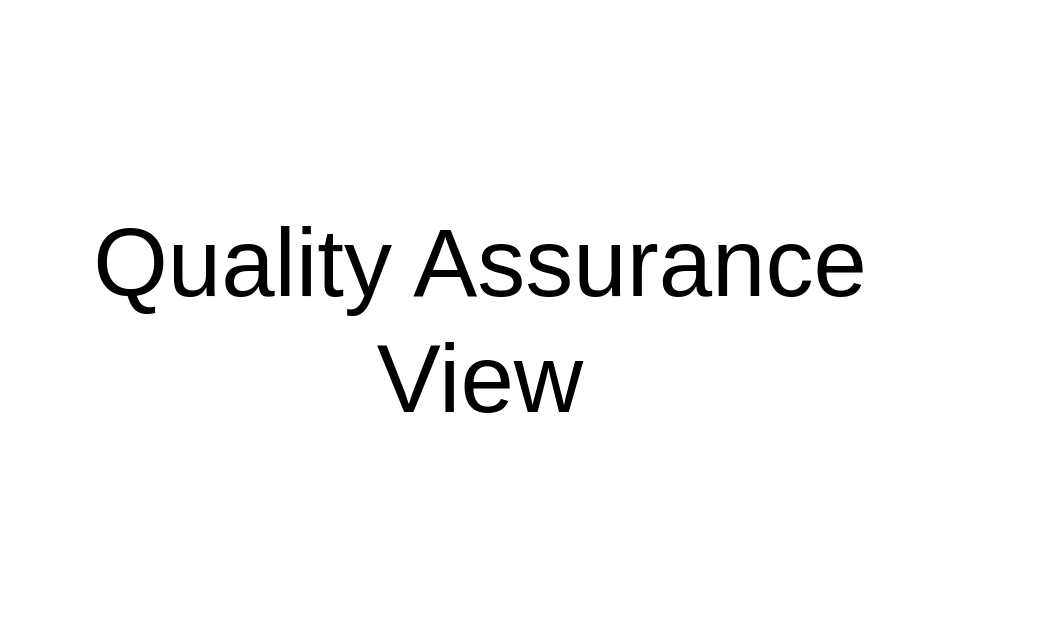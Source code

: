<mxfile compressed="false" version="15.8.3" type="google" pages="10">
  <diagram id="UUFQJ_P5Lj8WxzZ-YhYw" name="TESTING VIEW">
    <mxGraphModel dx="1422" dy="772" grid="1" gridSize="10" guides="1" tooltips="1" connect="1" arrows="1" fold="1" page="1" pageScale="1" pageWidth="827" pageHeight="1169" math="0" shadow="0">
      <root>
        <mxCell id="rea9Ac5udEyeECNSLuxF-0" />
        <mxCell id="rea9Ac5udEyeECNSLuxF-1" value="Title" parent="rea9Ac5udEyeECNSLuxF-0" />
        <mxCell id="rea9Ac5udEyeECNSLuxF-3" value="Quality Assurance View" style="text;html=1;strokeColor=none;fillColor=none;align=center;verticalAlign=middle;whiteSpace=wrap;rounded=0;fontSize=48;opacity=30;" parent="rea9Ac5udEyeECNSLuxF-1" vertex="1">
          <mxGeometry x="160" y="200" width="480" height="320" as="geometry" />
        </mxCell>
        <mxCell id="GHVoLOrI0ZlCJ3ehja_S-0" value="About" parent="rea9Ac5udEyeECNSLuxF-0" />
        <UserObject label="" tooltip="ABOUT&#xa;&#xa;The View describes for Test Analysts how Testing will be automated and made part of the delivery pipeline. Tests include:&#xa;&#xa;&#xa;&#xa;- Unit Testing&#xa;&#xa;- Behavioural Testing&#xa;&#xa;- Security Testing&#xa;&#xa;- H/A Testing&#xa;&#xa;- Performance Testing&#xa;&#xa;" id="f4NUUFzGaKiT5YjlDfhL-0">
          <mxCell style="shape=image;html=1;verticalAlign=top;verticalLabelPosition=bottom;labelBackgroundColor=#ffffff;imageAspect=0;aspect=fixed;image=https://cdn1.iconfinder.com/data/icons/hawcons/32/699014-icon-28-information-128.png;shadow=0;dashed=0;fontFamily=Helvetica;fontSize=12;fontColor=#000000;align=center;strokeColor=#000000;fillColor=#505050;dashPattern=1 1;" parent="GHVoLOrI0ZlCJ3ehja_S-0" vertex="1">
            <mxGeometry x="660" y="380" width="20" height="20" as="geometry" />
          </mxCell>
        </UserObject>
      </root>
    </mxGraphModel>
  </diagram>
  <diagram id="PgrD4HbqEQVAz3rj7Xl_" name="Testing/Groups">
    <mxGraphModel dx="1422" dy="772" grid="1" gridSize="10" guides="1" tooltips="1" connect="1" arrows="1" fold="1" page="1" pageScale="1" pageWidth="850" pageHeight="1100" math="0" shadow="0">
      <root>
        <mxCell id="k7MUPYq6dRed5NR_1Xcw-0" />
        <mxCell id="la0UUC1jsswevAtZVqtc-3" value="About" parent="k7MUPYq6dRed5NR_1Xcw-0" />
        <mxCell id="la0UUC1jsswevAtZVqtc-0" value="Title/Diagram" parent="k7MUPYq6dRed5NR_1Xcw-0" />
        <mxCell id="HnEkBWhdmRtHBTPp4KBJ-1" value="&lt;font style=&quot;font-size: 12px&quot;&gt;Diagram: Base System Logical Module - Testing - Test Groups&lt;/font&gt;" style="text;strokeColor=none;fillColor=none;html=1;fontSize=24;fontStyle=2;verticalAlign=middle;align=left;shadow=0;glass=0;comic=0;opacity=30;fontColor=#808080;" parent="la0UUC1jsswevAtZVqtc-0" vertex="1">
          <mxGeometry x="120" y="420" width="520" height="20" as="geometry" />
        </mxCell>
        <mxCell id="la0UUC1jsswevAtZVqtc-2" value="Title/Page" parent="k7MUPYq6dRed5NR_1Xcw-0" visible="0" />
        <mxCell id="HnEkBWhdmRtHBTPp4KBJ-0" value="" style="group;fontSize=10;" parent="la0UUC1jsswevAtZVqtc-2" connectable="0" vertex="1">
          <mxGeometry x="120" y="120" width="560" height="45" as="geometry" />
        </mxCell>
        <mxCell id="HnEkBWhdmRtHBTPp4KBJ-2" value="" style="line;strokeWidth=2;html=1;shadow=0;glass=0;comic=0;fillColor=none;fontSize=10;fontColor=#CCCCCC;labelBackgroundColor=none;strokeColor=#CCCCCC;" parent="HnEkBWhdmRtHBTPp4KBJ-0" vertex="1">
          <mxGeometry y="35" width="560" height="10" as="geometry" />
        </mxCell>
        <mxCell id="la0UUC1jsswevAtZVqtc-4" value="&lt;font style=&quot;font-size: 12px&quot;&gt;Base Logical Module - Testing - Test Groups&lt;/font&gt;" style="text;strokeColor=none;fillColor=none;html=1;fontSize=24;fontStyle=1;verticalAlign=middle;align=left;shadow=0;glass=0;comic=0;opacity=30;fontColor=#808080;" parent="HnEkBWhdmRtHBTPp4KBJ-0" vertex="1">
          <mxGeometry x="10" y="10" width="560" height="40" as="geometry" />
        </mxCell>
        <mxCell id="la0UUC1jsswevAtZVqtc-1" value="Notes" parent="k7MUPYq6dRed5NR_1Xcw-0" />
        <mxCell id="HnEkBWhdmRtHBTPp4KBJ-20" value="Time to Respond (TTR) is the time to receive back the first byte of the page (a network concern).&lt;br&gt;Time to Load (TTL) is the time for the page to load, including scripts, styles, media (a test of availability and usability, which are more important)." style="shape=note;whiteSpace=wrap;html=1;size=14;verticalAlign=top;align=left;spacingTop=-6;strokeWidth=1;fontFamily=Helvetica;fontSize=12;" parent="la0UUC1jsswevAtZVqtc-1" vertex="1">
          <mxGeometry x="570" y="180" width="110" height="210" as="geometry" />
        </mxCell>
        <mxCell id="k7MUPYq6dRed5NR_1Xcw-1" value="Boxes" parent="k7MUPYq6dRed5NR_1Xcw-0" />
        <mxCell id="b5UaMn_OowCiiDFbceRa-0" value="System Test" style="rounded=0;whiteSpace=wrap;html=1;strokeColor=#666666;strokeWidth=1;fillColor=#f5f5f5;fontSize=12;fontColor=#333333;align=center;" parent="k7MUPYq6dRed5NR_1Xcw-1" vertex="1">
          <mxGeometry x="120" y="200" width="80" height="40" as="geometry" />
        </mxCell>
        <mxCell id="HnEkBWhdmRtHBTPp4KBJ-3" value="Data Test" style="rounded=0;whiteSpace=wrap;html=1;strokeColor=#666666;strokeWidth=1;fillColor=#f5f5f5;fontSize=12;fontColor=#333333;align=center;" parent="k7MUPYq6dRed5NR_1Xcw-1" vertex="1">
          <mxGeometry x="120" y="250" width="80" height="40" as="geometry" />
        </mxCell>
        <mxCell id="HnEkBWhdmRtHBTPp4KBJ-4" value="Service Level Agreement (SLA)Test" style="rounded=0;whiteSpace=wrap;html=1;strokeColor=#666666;strokeWidth=1;fillColor=#f5f5f5;fontSize=12;fontColor=#333333;align=center;" parent="k7MUPYq6dRed5NR_1Xcw-1" vertex="1">
          <mxGeometry x="120" y="300" width="80" height="40" as="geometry" />
        </mxCell>
        <mxCell id="HnEkBWhdmRtHBTPp4KBJ-5" value="Mutable Data ISO-25012" style="rounded=0;whiteSpace=wrap;html=1;strokeWidth=1;fontSize=12;align=center;" parent="k7MUPYq6dRed5NR_1Xcw-1" vertex="1">
          <mxGeometry x="390" y="250" width="80" height="40" as="geometry" />
        </mxCell>
        <mxCell id="HnEkBWhdmRtHBTPp4KBJ-6" value="Immutable Reference Data" style="rounded=0;whiteSpace=wrap;html=1;strokeWidth=1;fontSize=12;align=center;" parent="k7MUPYq6dRed5NR_1Xcw-1" vertex="1">
          <mxGeometry x="210" y="250" width="80" height="40" as="geometry" />
        </mxCell>
        <mxCell id="HnEkBWhdmRtHBTPp4KBJ-7" value="Validation of API Imported Mutable Data" style="rounded=0;whiteSpace=wrap;html=1;strokeWidth=1;fontSize=12;align=center;" parent="k7MUPYq6dRed5NR_1Xcw-1" vertex="1">
          <mxGeometry x="300" y="250" width="80" height="40" as="geometry" />
        </mxCell>
        <mxCell id="HnEkBWhdmRtHBTPp4KBJ-8" value="Quality Requirements (ISO-25010)" style="rounded=0;whiteSpace=wrap;html=1;strokeWidth=1;fontSize=12;align=center;" parent="k7MUPYq6dRed5NR_1Xcw-1" vertex="1">
          <mxGeometry x="210" y="200" width="80" height="40" as="geometry" />
        </mxCell>
        <mxCell id="HnEkBWhdmRtHBTPp4KBJ-9" value="Uptime&lt;br&gt;(eg: 99.99%)" style="rounded=0;whiteSpace=wrap;html=1;strokeWidth=1;fontSize=12;align=center;" parent="k7MUPYq6dRed5NR_1Xcw-1" vertex="1">
          <mxGeometry x="300" y="300" width="80" height="40" as="geometry" />
        </mxCell>
        <mxCell id="HnEkBWhdmRtHBTPp4KBJ-10" value="Crtical/High&lt;br&gt;Defect Count" style="rounded=0;whiteSpace=wrap;html=1;strokeWidth=1;fontSize=12;align=center;" parent="k7MUPYq6dRed5NR_1Xcw-1" vertex="1">
          <mxGeometry x="300" y="200" width="80" height="40" as="geometry" />
        </mxCell>
        <mxCell id="HnEkBWhdmRtHBTPp4KBJ-11" value="Production Data Backup Test Interval" style="rounded=0;whiteSpace=wrap;html=1;strokeWidth=1;fontSize=12;align=center;" parent="k7MUPYq6dRed5NR_1Xcw-1" vertex="1">
          <mxGeometry x="210" y="300" width="80" height="40" as="geometry" />
        </mxCell>
        <mxCell id="HnEkBWhdmRtHBTPp4KBJ-13" value="Average Duration of Service Calls" style="rounded=0;whiteSpace=wrap;html=1;strokeWidth=1;fontSize=12;align=center;" parent="k7MUPYq6dRed5NR_1Xcw-1" vertex="1">
          <mxGeometry x="480" y="300" width="80" height="40" as="geometry" />
        </mxCell>
        <mxCell id="HnEkBWhdmRtHBTPp4KBJ-14" value="Average Time to Respond (TTR)" style="rounded=0;whiteSpace=wrap;html=1;strokeWidth=1;fontSize=12;align=center;" parent="k7MUPYq6dRed5NR_1Xcw-1" vertex="1">
          <mxGeometry x="210" y="350" width="80" height="40" as="geometry" />
        </mxCell>
        <mxCell id="HnEkBWhdmRtHBTPp4KBJ-15" value="Max Time to Respond (TTR)" style="rounded=0;whiteSpace=wrap;html=1;strokeWidth=1;fontSize=12;align=center;" parent="k7MUPYq6dRed5NR_1Xcw-1" vertex="1">
          <mxGeometry x="300" y="350" width="80" height="40" as="geometry" />
        </mxCell>
        <mxCell id="HnEkBWhdmRtHBTPp4KBJ-16" value="Max Time to Load (TTL)" style="rounded=0;whiteSpace=wrap;html=1;strokeWidth=1;fontSize=12;align=center;" parent="k7MUPYq6dRed5NR_1Xcw-1" vertex="1">
          <mxGeometry x="480" y="350" width="80" height="40" as="geometry" />
        </mxCell>
        <mxCell id="HnEkBWhdmRtHBTPp4KBJ-17" value="Average Time to Load (TTL)" style="rounded=0;whiteSpace=wrap;html=1;strokeWidth=1;fontSize=12;align=center;" parent="k7MUPYq6dRed5NR_1Xcw-1" vertex="1">
          <mxGeometry x="390" y="350" width="80" height="40" as="geometry" />
        </mxCell>
        <mxCell id="HnEkBWhdmRtHBTPp4KBJ-18" value="Operations per Duration" style="rounded=0;whiteSpace=wrap;html=1;strokeWidth=1;fontSize=12;align=center;" parent="k7MUPYq6dRed5NR_1Xcw-1" vertex="1">
          <mxGeometry x="390" y="300" width="80" height="40" as="geometry" />
        </mxCell>
      </root>
    </mxGraphModel>
  </diagram>
  <diagram id="11iCddZRwknHHOVRfR59" name="Testing Plan Scope">
    <mxGraphModel dx="1422" dy="772" grid="1" gridSize="10" guides="1" tooltips="1" connect="1" arrows="1" fold="1" page="1" pageScale="1" pageWidth="827" pageHeight="1169" math="0" shadow="0">
      <root>
        <mxCell id="Vf6S-3C0ivIdTt0rk2H9-0" />
        <mxCell id="Vf6S-3C0ivIdTt0rk2H9-1" parent="Vf6S-3C0ivIdTt0rk2H9-0" />
        <mxCell id="Vf6S-3C0ivIdTt0rk2H9-2" value="Testing Scope" style="rounded=0;whiteSpace=wrap;html=1;" vertex="1" parent="Vf6S-3C0ivIdTt0rk2H9-1">
          <mxGeometry x="300" y="160" width="80" height="40" as="geometry" />
        </mxCell>
        <mxCell id="Vf6S-3C0ivIdTt0rk2H9-3" value="In Scope" style="rounded=0;whiteSpace=wrap;html=1;" vertex="1" parent="Vf6S-3C0ivIdTt0rk2H9-1">
          <mxGeometry x="160" y="240" width="80" height="40" as="geometry" />
        </mxCell>
        <mxCell id="Vf6S-3C0ivIdTt0rk2H9-4" value="Quality Requirements" style="rounded=0;whiteSpace=wrap;html=1;" vertex="1" parent="Vf6S-3C0ivIdTt0rk2H9-1">
          <mxGeometry x="100" y="320" width="80" height="40" as="geometry" />
        </mxCell>
        <mxCell id="Vf6S-3C0ivIdTt0rk2H9-5" value="Functional Requirements" style="rounded=0;whiteSpace=wrap;html=1;" vertex="1" parent="Vf6S-3C0ivIdTt0rk2H9-1">
          <mxGeometry x="220" y="320" width="80" height="40" as="geometry" />
        </mxCell>
        <mxCell id="Vf6S-3C0ivIdTt0rk2H9-6" value="Out of Scope" style="rounded=0;whiteSpace=wrap;html=1;" vertex="1" parent="Vf6S-3C0ivIdTt0rk2H9-1">
          <mxGeometry x="440" y="240" width="80" height="40" as="geometry" />
        </mxCell>
        <mxCell id="Vf6S-3C0ivIdTt0rk2H9-7" value="Quality Requirements" style="rounded=0;whiteSpace=wrap;html=1;" vertex="1" parent="Vf6S-3C0ivIdTt0rk2H9-1">
          <mxGeometry x="380" y="320" width="80" height="40" as="geometry" />
        </mxCell>
        <mxCell id="Vf6S-3C0ivIdTt0rk2H9-8" value="Functional Requirements" style="rounded=0;whiteSpace=wrap;html=1;" vertex="1" parent="Vf6S-3C0ivIdTt0rk2H9-1">
          <mxGeometry x="500" y="320" width="80" height="40" as="geometry" />
        </mxCell>
        <mxCell id="Vf6S-3C0ivIdTt0rk2H9-9" value="Reason is given as:&lt;br&gt;Covered byCOTS (ie ,unenforceable), see&lt;br&gt;Security Pen Testing, Perf Testing, Code Review, INtegration Testing, Data Migration Testing" style="shape=note;size=20;whiteSpace=wrap;html=1;" vertex="1" parent="Vf6S-3C0ivIdTt0rk2H9-1">
          <mxGeometry x="380" y="390" width="80" height="100" as="geometry" />
        </mxCell>
        <mxCell id="Vf6S-3C0ivIdTt0rk2H9-10" value="Process&amp;nbsp; given as:&lt;br&gt;Sighted, In Code Review, In Pen Test, Perf Test,&amp;nbsp;" style="shape=note;size=20;whiteSpace=wrap;html=1;" vertex="1" parent="Vf6S-3C0ivIdTt0rk2H9-1">
          <mxGeometry x="220" y="400" width="80" height="100" as="geometry" />
        </mxCell>
      </root>
    </mxGraphModel>
  </diagram>
  <diagram id="DpCtmNxSetKU9kfg4X46" name="Testing/Types">
    <mxGraphModel dx="1422" dy="715" grid="1" gridSize="10" guides="1" tooltips="1" connect="1" arrows="1" fold="1" page="1" pageScale="1" pageWidth="827" pageHeight="1169" math="0" shadow="0">
      <root>
        <mxCell id="MHrPchpe5pD9uzdOe4e_-0" />
        <mxCell id="MHrPchpe5pD9uzdOe4e_-1" value="About" parent="MHrPchpe5pD9uzdOe4e_-0" />
        <mxCell id="XQVo9xtHHpdXn1KIrFOA-3" value="" style="group" parent="MHrPchpe5pD9uzdOe4e_-1" vertex="1" connectable="0">
          <mxGeometry x="120" y="170" width="560" height="50" as="geometry" />
        </mxCell>
        <mxCell id="09VyEF1zKlPzfJpI-yBH-2" value="Title/Page" parent="MHrPchpe5pD9uzdOe4e_-0" visible="0" />
        <mxCell id="XQVo9xtHHpdXn1KIrFOA-0" value="" style="group;fontSize=10;" parent="09VyEF1zKlPzfJpI-yBH-2" connectable="0" vertex="1">
          <mxGeometry x="120" y="120" width="560" height="45" as="geometry" />
        </mxCell>
        <mxCell id="XQVo9xtHHpdXn1KIrFOA-1" value="&lt;font style=&quot;font-size: 12px&quot;&gt;Base Logical Module - Testing - Automated System Test Types&lt;/font&gt;" style="text;strokeColor=none;fillColor=none;html=1;fontSize=24;fontStyle=1;verticalAlign=middle;align=left;shadow=0;glass=0;comic=0;opacity=30;fontColor=#808080;" parent="XQVo9xtHHpdXn1KIrFOA-0" vertex="1">
          <mxGeometry width="560" height="40" as="geometry" />
        </mxCell>
        <mxCell id="XQVo9xtHHpdXn1KIrFOA-2" value="" style="line;strokeWidth=2;html=1;shadow=0;glass=0;comic=0;fillColor=none;fontSize=10;fontColor=#CCCCCC;labelBackgroundColor=none;strokeColor=#CCCCCC;" parent="XQVo9xtHHpdXn1KIrFOA-0" vertex="1">
          <mxGeometry y="35" width="560" height="10" as="geometry" />
        </mxCell>
        <mxCell id="K3lDGoyHATY2oX1RY8wY-0" value="Title/Diagram" parent="MHrPchpe5pD9uzdOe4e_-0" />
        <mxCell id="K3lDGoyHATY2oX1RY8wY-1" value="&lt;font style=&quot;font-size: 12px&quot;&gt;Diagram: Base System Logical Module - Testing - Automated System Test Types&lt;/font&gt;" style="text;strokeColor=none;fillColor=none;html=1;fontSize=24;fontStyle=2;verticalAlign=middle;align=left;shadow=0;glass=0;comic=0;opacity=30;fontColor=#808080;" parent="K3lDGoyHATY2oX1RY8wY-0" vertex="1">
          <mxGeometry x="120" y="660" width="560" height="20" as="geometry" />
        </mxCell>
        <mxCell id="XQVo9xtHHpdXn1KIrFOA-12" value="Legend" parent="MHrPchpe5pD9uzdOe4e_-0" />
        <mxCell id="XQVo9xtHHpdXn1KIrFOA-4" value="" style="rounded=0;whiteSpace=wrap;html=1;fontSize=10;align=left;container=1;collapsible=0;fontColor=#B3B3B3;strokeColor=#B3B3B3;" parent="XQVo9xtHHpdXn1KIrFOA-12" vertex="1">
          <mxGeometry x="489.44" y="170" width="190.56" height="50" as="geometry" />
        </mxCell>
        <mxCell id="XQVo9xtHHpdXn1KIrFOA-5" value="" style="whiteSpace=wrap;html=1;aspect=fixed;fillColor=none;strokeColor=#82b366;fontSize=10;align=left;fontStyle=2;strokeWidth=2;" parent="XQVo9xtHHpdXn1KIrFOA-4" vertex="1">
          <mxGeometry x="10.556" y="16.667" width="8.333" height="8.333" as="geometry" />
        </mxCell>
        <mxCell id="XQVo9xtHHpdXn1KIrFOA-6" value="" style="whiteSpace=wrap;html=1;aspect=fixed;fillColor=none;strokeColor=#d6b656;fontSize=10;align=left;fontStyle=2;strokeWidth=2;" parent="XQVo9xtHHpdXn1KIrFOA-4" vertex="1">
          <mxGeometry x="10.556" y="28" width="8.333" height="8.333" as="geometry" />
        </mxCell>
        <mxCell id="XQVo9xtHHpdXn1KIrFOA-7" value="" style="whiteSpace=wrap;html=1;aspect=fixed;fillColor=none;strokeColor=#6c8ebf;fontSize=10;align=left;fontStyle=2;strokeWidth=2;" parent="XQVo9xtHHpdXn1KIrFOA-4" vertex="1">
          <mxGeometry x="10.556" y="39.333" width="8.333" height="8.333" as="geometry" />
        </mxCell>
        <mxCell id="XQVo9xtHHpdXn1KIrFOA-8" value="Internal, System (Shared)&amp;nbsp;" style="text;html=1;strokeColor=none;fillColor=none;align=left;verticalAlign=middle;whiteSpace=wrap;rounded=0;fontSize=10;fontStyle=2;fontColor=#B3B3B3;" parent="XQVo9xtHHpdXn1KIrFOA-4" vertex="1">
          <mxGeometry x="21.116" y="16.667" width="169.444" height="8.333" as="geometry" />
        </mxCell>
        <mxCell id="XQVo9xtHHpdXn1KIrFOA-9" value="Internal, Organisation Bound&amp;nbsp;" style="text;html=1;strokeColor=none;fillColor=none;align=left;verticalAlign=middle;whiteSpace=wrap;rounded=0;fontSize=10;fontStyle=2;fontColor=#B3B3B3;" parent="XQVo9xtHHpdXn1KIrFOA-4" vertex="1">
          <mxGeometry x="21.116" y="28" width="169.444" height="8.333" as="geometry" />
        </mxCell>
        <mxCell id="XQVo9xtHHpdXn1KIrFOA-10" value="External, Versioned Contracts/Msgs" style="text;html=1;strokeColor=none;fillColor=none;align=left;verticalAlign=middle;whiteSpace=wrap;rounded=0;fontSize=10;fontStyle=2;fontColor=#B3B3B3;" parent="XQVo9xtHHpdXn1KIrFOA-4" vertex="1">
          <mxGeometry x="21.116" y="39.333" width="169.444" height="8.333" as="geometry" />
        </mxCell>
        <mxCell id="XQVo9xtHHpdXn1KIrFOA-11" value="Legend" style="text;html=1;strokeColor=none;fillColor=none;align=center;verticalAlign=middle;whiteSpace=wrap;rounded=0;fontSize=10;fontStyle=5;fontColor=#B3B3B3;" parent="XQVo9xtHHpdXn1KIrFOA-4" vertex="1">
          <mxGeometry x="21.112" width="126.67" height="16.667" as="geometry" />
        </mxCell>
        <mxCell id="XQVo9xtHHpdXn1KIrFOA-13" value="Boxes" parent="MHrPchpe5pD9uzdOe4e_-0" />
        <mxCell id="6oV5lopjNsyYedhPLHXI-2" value="Unit Testing" style="rounded=0;whiteSpace=wrap;html=1;strokeColor=#666666;strokeWidth=1;fillColor=#f5f5f5;fontSize=12;fontColor=#333333;align=center;" parent="XQVo9xtHHpdXn1KIrFOA-13" vertex="1">
          <mxGeometry x="120" y="230" width="80" height="40" as="geometry" />
        </mxCell>
        <mxCell id="6oV5lopjNsyYedhPLHXI-3" value="Behavioural / Functional Testing" style="rounded=0;whiteSpace=wrap;html=1;strokeColor=#666666;strokeWidth=1;fillColor=#f5f5f5;fontSize=12;fontColor=#333333;align=center;" parent="XQVo9xtHHpdXn1KIrFOA-13" vertex="1">
          <mxGeometry x="120" y="330" width="80" height="40" as="geometry" />
        </mxCell>
        <mxCell id="6oV5lopjNsyYedhPLHXI-4" value="Security Penetration Testing" style="rounded=0;whiteSpace=wrap;html=1;strokeColor=#666666;strokeWidth=1;fillColor=#f5f5f5;fontSize=12;fontColor=#333333;align=center;" parent="XQVo9xtHHpdXn1KIrFOA-13" vertex="1">
          <mxGeometry x="120" y="380" width="80" height="40" as="geometry" />
        </mxCell>
        <mxCell id="6oV5lopjNsyYedhPLHXI-5" value="Performance Testing" style="rounded=0;whiteSpace=wrap;html=1;strokeColor=#666666;strokeWidth=1;fillColor=#f5f5f5;fontSize=12;fontColor=#333333;align=center;" parent="XQVo9xtHHpdXn1KIrFOA-13" vertex="1">
          <mxGeometry x="120" y="530" width="80" height="40" as="geometry" />
        </mxCell>
        <mxCell id="6oV5lopjNsyYedhPLHXI-6" value="Disaster Recovery &lt;br style=&quot;font-size: 12px;&quot;&gt;Testing" style="rounded=0;whiteSpace=wrap;html=1;strokeColor=#666666;strokeWidth=1;fillColor=#f5f5f5;fontSize=12;fontColor=#333333;align=center;" parent="XQVo9xtHHpdXn1KIrFOA-13" vertex="1">
          <mxGeometry x="120" y="580" width="80" height="40" as="geometry" />
        </mxCell>
        <mxCell id="XQVo9xtHHpdXn1KIrFOA-14" value="Copy Testing" style="rounded=0;whiteSpace=wrap;html=1;strokeColor=#666666;strokeWidth=1;fillColor=#f5f5f5;fontSize=12;fontColor=#333333;align=center;" parent="XQVo9xtHHpdXn1KIrFOA-13" vertex="1">
          <mxGeometry x="120" y="430" width="80" height="40" as="geometry" />
        </mxCell>
        <mxCell id="XQVo9xtHHpdXn1KIrFOA-15" value="Integration Testing" style="rounded=0;whiteSpace=wrap;html=1;strokeColor=#666666;strokeWidth=1;fillColor=#f5f5f5;fontSize=12;fontColor=#333333;align=center;" parent="XQVo9xtHHpdXn1KIrFOA-13" vertex="1">
          <mxGeometry x="120" y="280" width="80" height="40" as="geometry" />
        </mxCell>
        <mxCell id="XdS--ZP5lyxzAnsVvoPQ-1" value="Availability Testing" style="rounded=0;whiteSpace=wrap;html=1;strokeColor=#666666;strokeWidth=1;fillColor=#f5f5f5;fontSize=12;fontColor=#333333;align=center;" parent="XQVo9xtHHpdXn1KIrFOA-13" vertex="1">
          <mxGeometry x="120" y="480" width="80" height="40" as="geometry" />
        </mxCell>
        <mxCell id="XQVo9xtHHpdXn1KIrFOA-23" value="Notes" parent="MHrPchpe5pD9uzdOe4e_-0" />
        <mxCell id="XQVo9xtHHpdXn1KIrFOA-16" value="To test Responsiveness meet stated TTR &amp;amp; TTL requirements upon demand spikes - usually by correctly employing async threaded access to remote systems (including DB), and minimizing payloads." style="shape=note;whiteSpace=wrap;html=1;size=14;verticalAlign=top;align=left;spacingTop=-6;strokeWidth=1;fillColor=none;fontSize=12;strokeColor=#999999;fontColor=#333333;spacingRight=16;" parent="XQVo9xtHHpdXn1KIrFOA-23" vertex="1">
          <mxGeometry x="230" y="530" width="440" height="40" as="geometry" />
        </mxCell>
        <mxCell id="XQVo9xtHHpdXn1KIrFOA-17" value="To ensure Recoverability targets are met by automated regular Backups and Data Restorations work as intended." style="shape=note;whiteSpace=wrap;html=1;size=14;verticalAlign=top;align=left;spacingTop=-6;strokeWidth=1;fillColor=none;fontSize=12;strokeColor=#999999;fontColor=#333333;spacingRight=16;" parent="XQVo9xtHHpdXn1KIrFOA-23" vertex="1">
          <mxGeometry x="230" y="580" width="440" height="40" as="geometry" />
        </mxCell>
        <mxCell id="XQVo9xtHHpdXn1KIrFOA-18" value="To ensure User Interface Copy is meanginful, unambiguous, spelt correctly, and that links do not point to unavailable resources." style="shape=note;whiteSpace=wrap;html=1;size=14;verticalAlign=top;align=left;spacingTop=-6;strokeWidth=1;fillColor=none;fontSize=12;strokeColor=#999999;fontColor=#333333;spacingRight=16;" parent="XQVo9xtHHpdXn1KIrFOA-23" vertex="1">
          <mxGeometry x="230" y="430" width="440" height="40" as="geometry" />
        </mxCell>
        <mxCell id="XQVo9xtHHpdXn1KIrFOA-19" value="To ensure OWASP and NZISM controls are implemented as appropriate for the data classification of the resources managed by the system." style="shape=note;whiteSpace=wrap;html=1;size=14;verticalAlign=top;align=left;spacingTop=-6;strokeWidth=1;fillColor=none;fontSize=12;strokeColor=#999999;fontColor=#333333;spacingRight=16;" parent="XQVo9xtHHpdXn1KIrFOA-23" vertex="1">
          <mxGeometry x="230" y="380" width="440" height="40" as="geometry" />
        </mxCell>
        <mxCell id="XQVo9xtHHpdXn1KIrFOA-20" value="To ensure Functional Completeness, Correctness and Appropriateness quality targets are met" style="shape=note;whiteSpace=wrap;html=1;size=14;verticalAlign=top;align=left;spacingTop=-6;strokeWidth=1;fillColor=none;fontSize=12;strokeColor=#999999;fontColor=#333333;spacingRight=16;" parent="XQVo9xtHHpdXn1KIrFOA-23" vertex="1">
          <mxGeometry x="230" y="330" width="440" height="40" as="geometry" />
        </mxCell>
        <mxCell id="XQVo9xtHHpdXn1KIrFOA-21" value="To ensure deployment systems work correctly to not only deploy the system, but also the certificates and other artifacts required." style="shape=note;whiteSpace=wrap;html=1;size=14;verticalAlign=top;align=left;spacingTop=-6;strokeWidth=1;fillColor=none;fontSize=12;strokeColor=#999999;fontColor=#333333;spacingRight=16;" parent="XQVo9xtHHpdXn1KIrFOA-23" vertex="1">
          <mxGeometry x="230" y="280" width="440" height="40" as="geometry" />
        </mxCell>
        <mxCell id="XQVo9xtHHpdXn1KIrFOA-22" value="To ensure the logic of the system -- independently from all other considerations (performance, integration, resources, data -- is correct." style="shape=note;whiteSpace=wrap;html=1;size=14;verticalAlign=top;align=left;spacingTop=-6;strokeWidth=1;fillColor=none;fontSize=12;strokeColor=#999999;fontColor=#333333;spacingRight=16;" parent="XQVo9xtHHpdXn1KIrFOA-23" vertex="1">
          <mxGeometry x="230" y="230" width="440" height="40" as="geometry" />
        </mxCell>
        <mxCell id="XdS--ZP5lyxzAnsVvoPQ-0" value="To test Availability meet stated requirements upon demand spikes - usually by correctly employing dynamic horizontal scaling." style="shape=note;whiteSpace=wrap;html=1;size=14;verticalAlign=top;align=left;spacingTop=-6;strokeWidth=1;fillColor=none;fontSize=12;strokeColor=#999999;fontColor=#333333;spacingRight=16;" parent="XQVo9xtHHpdXn1KIrFOA-23" vertex="1">
          <mxGeometry x="230" y="480" width="440" height="40" as="geometry" />
        </mxCell>
      </root>
    </mxGraphModel>
  </diagram>
  <diagram id="IiXE35u0ofoM4zR3cXJT" name="Testing/Approaches">
    <mxGraphModel dx="1422" dy="772" grid="1" gridSize="10" guides="1" tooltips="1" connect="1" arrows="1" fold="1" page="1" pageScale="1" pageWidth="827" pageHeight="1169" math="0" shadow="0">
      <root>
        <mxCell id="YPutv9VMo4PwF8Lt4f-L-0" />
        <mxCell id="YPutv9VMo4PwF8Lt4f-L-1" value="Boxes" parent="YPutv9VMo4PwF8Lt4f-L-0" />
        <UserObject label="Happy Path" link="https://en.wikipedia.org/wiki/Happy_path" id="YPutv9VMo4PwF8Lt4f-L-2">
          <mxCell style="rounded=0;whiteSpace=wrap;html=1;strokeColor=#666666;strokeWidth=1;fillColor=none;fontSize=12;fontColor=#333333;align=center;movable=1;resizable=1;rotatable=1;deletable=1;editable=1;connectable=1;" parent="YPutv9VMo4PwF8Lt4f-L-1" vertex="1">
            <mxGeometry x="120" y="200" width="80" height="40" as="geometry" />
          </mxCell>
        </UserObject>
        <UserObject label="Unhappy Path" link="https://en.wikipedia.org/wiki/Happy_path" id="YPutv9VMo4PwF8Lt4f-L-4">
          <mxCell style="rounded=0;whiteSpace=wrap;html=1;strokeColor=#666666;strokeWidth=1;fillColor=none;fontSize=12;fontColor=#333333;align=center;" parent="YPutv9VMo4PwF8Lt4f-L-1" vertex="1">
            <mxGeometry x="240" y="200" width="80" height="40" as="geometry" />
          </mxCell>
        </UserObject>
        <UserObject label="Happy Path" link="https://en.wikipedia.org/wiki/Happy_path" id="rbZQCm-Wg0ZwITYTyjrI-3">
          <mxCell style="rounded=0;whiteSpace=wrap;html=1;strokeColor=#666666;strokeWidth=1;fillColor=none;fontSize=12;fontColor=#333333;align=center;movable=1;resizable=1;rotatable=1;deletable=1;editable=1;connectable=1;" parent="YPutv9VMo4PwF8Lt4f-L-1" vertex="1">
            <mxGeometry x="120" y="280" width="80" height="40" as="geometry" />
          </mxCell>
        </UserObject>
        <mxCell id="8Rc-HRjRU10CLpBGY49o-0" value="About" parent="YPutv9VMo4PwF8Lt4f-L-0" />
        <mxCell id="8Rc-HRjRU10CLpBGY49o-1" value="Title/Page" parent="YPutv9VMo4PwF8Lt4f-L-0" visible="0" />
        <mxCell id="rbZQCm-Wg0ZwITYTyjrI-0" value="" style="group;fontSize=10;" parent="8Rc-HRjRU10CLpBGY49o-1" connectable="0" vertex="1">
          <mxGeometry x="120" y="120" width="560" height="45" as="geometry" />
        </mxCell>
        <mxCell id="rbZQCm-Wg0ZwITYTyjrI-1" value="&lt;font style=&quot;font-size: 12px&quot;&gt;Base Logical Module - Testing - Testing Approaches&lt;/font&gt;" style="text;strokeColor=none;fillColor=none;html=1;fontSize=24;fontStyle=1;verticalAlign=middle;align=left;shadow=0;glass=0;comic=0;opacity=30;fontColor=#808080;" parent="rbZQCm-Wg0ZwITYTyjrI-0" vertex="1">
          <mxGeometry width="560" height="40" as="geometry" />
        </mxCell>
        <mxCell id="rbZQCm-Wg0ZwITYTyjrI-2" value="" style="line;strokeWidth=2;html=1;shadow=0;glass=0;comic=0;fillColor=none;fontSize=10;fontColor=#CCCCCC;labelBackgroundColor=none;strokeColor=#CCCCCC;" parent="rbZQCm-Wg0ZwITYTyjrI-0" vertex="1">
          <mxGeometry y="35" width="560" height="10" as="geometry" />
        </mxCell>
        <mxCell id="8Rc-HRjRU10CLpBGY49o-2" value="Title/Diagram" parent="YPutv9VMo4PwF8Lt4f-L-0" />
        <mxCell id="8Rc-HRjRU10CLpBGY49o-3" value="&lt;font style=&quot;font-size: 12px&quot;&gt;Diagram: Base System Logical Module - Testing - Testing Approaches&lt;/font&gt;" style="text;strokeColor=none;fillColor=none;html=1;fontSize=24;fontStyle=2;verticalAlign=middle;align=left;shadow=0;glass=0;comic=0;opacity=30;fontColor=#808080;" parent="8Rc-HRjRU10CLpBGY49o-2" vertex="1">
          <mxGeometry x="120" y="330" width="520" height="40" as="geometry" />
        </mxCell>
      </root>
    </mxGraphModel>
  </diagram>
  <diagram id="vJaIe024QUcnOqqceUci" name="Page-8">
    <mxGraphModel dx="1422" dy="715" grid="1" gridSize="10" guides="1" tooltips="1" connect="1" arrows="1" fold="1" page="1" pageScale="1" pageWidth="827" pageHeight="1169" math="0" shadow="0">
      <root>
        <mxCell id="V2W_sSQIjvDGnYA8sgOU-0" />
        <mxCell id="V2W_sSQIjvDGnYA8sgOU-1" parent="V2W_sSQIjvDGnYA8sgOU-0" />
        <mxCell id="V2W_sSQIjvDGnYA8sgOU-2" value="Successful Compilation of Code" style="rounded=0;whiteSpace=wrap;html=1;fontSize=12;align=left;fillColor=#dae8fc;strokeColor=#6c8ebf;" parent="V2W_sSQIjvDGnYA8sgOU-1" vertex="1">
          <mxGeometry x="120" y="290" width="90" height="40" as="geometry" />
        </mxCell>
        <mxCell id="V2W_sSQIjvDGnYA8sgOU-3" value="Unit Tests of Logic" style="rounded=0;whiteSpace=wrap;html=1;fontSize=12;fontColor=#333333;align=left;fillColor=#f5f5f5;strokeColor=#666666;" parent="V2W_sSQIjvDGnYA8sgOU-1" vertex="1">
          <mxGeometry x="120" y="390" width="90" height="40" as="geometry" />
        </mxCell>
        <mxCell id="V2W_sSQIjvDGnYA8sgOU-4" value="Functional Tests (on Deployed app)" style="rounded=0;whiteSpace=wrap;html=1;fontSize=12;align=left;fillColor=#e1d5e7;strokeColor=#9673a6;" parent="V2W_sSQIjvDGnYA8sgOU-1" vertex="1">
          <mxGeometry x="320" y="440" width="90" height="40" as="geometry" />
        </mxCell>
        <mxCell id="V2W_sSQIjvDGnYA8sgOU-5" value="Static Analysis to find Bottlenecks" style="rounded=0;whiteSpace=wrap;html=1;fontSize=12;align=left;fillColor=#d5e8d4;strokeColor=#82b366;" parent="V2W_sSQIjvDGnYA8sgOU-1" vertex="1">
          <mxGeometry x="220" y="340" width="90" height="40" as="geometry" />
        </mxCell>
        <mxCell id="V2W_sSQIjvDGnYA8sgOU-6" value="Static Analysis to find Complexity" style="rounded=0;whiteSpace=wrap;html=1;fontSize=12;align=left;fillColor=#dae8fc;strokeColor=#6c8ebf;" parent="V2W_sSQIjvDGnYA8sgOU-1" vertex="1">
          <mxGeometry x="120" y="340" width="90" height="40" as="geometry" />
        </mxCell>
        <mxCell id="V2W_sSQIjvDGnYA8sgOU-7" value="Adherence to Code Format &amp;amp; Styling Rules" style="rounded=0;whiteSpace=wrap;html=1;fontSize=12;align=left;fillColor=#dae8fc;strokeColor=#6c8ebf;" parent="V2W_sSQIjvDGnYA8sgOU-1" vertex="1">
          <mxGeometry x="120" y="240" width="90" height="40" as="geometry" />
        </mxCell>
        <mxCell id="V2W_sSQIjvDGnYA8sgOU-8" value="Integration Tests (on deployed app)" style="rounded=0;whiteSpace=wrap;html=1;fontSize=12;align=left;fillColor=#dae8fc;strokeColor=#6c8ebf;" parent="V2W_sSQIjvDGnYA8sgOU-1" vertex="1">
          <mxGeometry x="120" y="440" width="90" height="40" as="geometry" />
        </mxCell>
        <mxCell id="V2W_sSQIjvDGnYA8sgOU-9" value="Build Report Warning Count" style="rounded=0;whiteSpace=wrap;html=1;fontSize=12;align=left;fillColor=#dae8fc;strokeColor=#6c8ebf;" parent="V2W_sSQIjvDGnYA8sgOU-1" vertex="1">
          <mxGeometry x="220" y="290" width="90" height="40" as="geometry" />
        </mxCell>
        <mxCell id="V2W_sSQIjvDGnYA8sgOU-10" value="Static Analysis for Security" style="rounded=0;whiteSpace=wrap;html=1;fontSize=12;align=left;fillColor=#f8cecc;strokeColor=#b85450;" parent="V2W_sSQIjvDGnYA8sgOU-1" vertex="1">
          <mxGeometry x="320" y="340" width="90" height="40" as="geometry" />
        </mxCell>
        <mxCell id="V2W_sSQIjvDGnYA8sgOU-11" value="Active Analysis for Security" style="rounded=0;whiteSpace=wrap;html=1;fontSize=12;align=left;fillColor=#f8cecc;strokeColor=#b85450;" parent="V2W_sSQIjvDGnYA8sgOU-1" vertex="1">
          <mxGeometry x="220" y="440" width="90" height="40" as="geometry" />
        </mxCell>
        <mxCell id="V2W_sSQIjvDGnYA8sgOU-12" value="g" style="rounded=0;whiteSpace=wrap;html=1;fontSize=10;align=left;container=0;collapsible=0;fontColor=#B3B3B3;strokeColor=#B3B3B3;" parent="V2W_sSQIjvDGnYA8sgOU-1" vertex="1">
          <mxGeometry x="440" y="240" width="240" height="80" as="geometry" />
        </mxCell>
        <mxCell id="V2W_sSQIjvDGnYA8sgOU-13" value="" style="whiteSpace=wrap;html=1;aspect=fixed;fillColor=#dae8fc;strokeColor=#6c8ebf;fontSize=10;align=left;fontStyle=2;strokeWidth=2;" parent="V2W_sSQIjvDGnYA8sgOU-1" vertex="1">
          <mxGeometry x="453.294" y="256.667" width="8.333" height="8.333" as="geometry" />
        </mxCell>
        <mxCell id="V2W_sSQIjvDGnYA8sgOU-14" value="" style="whiteSpace=wrap;html=1;aspect=fixed;fillColor=#fff2cc;strokeColor=#d6b656;fontSize=10;align=left;fontStyle=2;strokeWidth=2;" parent="V2W_sSQIjvDGnYA8sgOU-1" vertex="1">
          <mxGeometry x="453.294" y="268" width="8.333" height="8.333" as="geometry" />
        </mxCell>
        <mxCell id="V2W_sSQIjvDGnYA8sgOU-15" value="" style="whiteSpace=wrap;html=1;aspect=fixed;fillColor=#f8cecc;strokeColor=#b85450;fontSize=10;align=left;fontStyle=2;strokeWidth=2;" parent="V2W_sSQIjvDGnYA8sgOU-1" vertex="1">
          <mxGeometry x="453.294" y="279.333" width="8.333" height="8.333" as="geometry" />
        </mxCell>
        <mxCell id="V2W_sSQIjvDGnYA8sgOU-16" value="Maintainability" style="text;html=1;strokeColor=none;fillColor=none;align=left;verticalAlign=middle;whiteSpace=wrap;rounded=0;fontSize=10;fontStyle=2;fontColor=#B3B3B3;" parent="V2W_sSQIjvDGnYA8sgOU-1" vertex="1">
          <mxGeometry x="466.595" y="256.667" width="213.405" height="8.333" as="geometry" />
        </mxCell>
        <mxCell id="V2W_sSQIjvDGnYA8sgOU-17" value="Performance" style="text;html=1;strokeColor=none;fillColor=none;align=left;verticalAlign=middle;whiteSpace=wrap;rounded=0;fontSize=10;fontStyle=2;fontColor=#B3B3B3;" parent="V2W_sSQIjvDGnYA8sgOU-1" vertex="1">
          <mxGeometry x="466.59" y="270" width="213.41" height="6.33" as="geometry" />
        </mxCell>
        <mxCell id="V2W_sSQIjvDGnYA8sgOU-18" value="Security" style="text;html=1;strokeColor=none;fillColor=none;align=left;verticalAlign=middle;whiteSpace=wrap;rounded=0;fontSize=10;fontStyle=2;fontColor=#B3B3B3;" parent="V2W_sSQIjvDGnYA8sgOU-1" vertex="1">
          <mxGeometry x="466.595" y="279.333" width="213.405" height="8.333" as="geometry" />
        </mxCell>
        <mxCell id="V2W_sSQIjvDGnYA8sgOU-19" value="Legend" style="text;html=1;strokeColor=none;fillColor=none;align=center;verticalAlign=middle;whiteSpace=wrap;rounded=0;fontSize=10;fontStyle=5;fontColor=#B3B3B3;" parent="V2W_sSQIjvDGnYA8sgOU-1" vertex="1">
          <mxGeometry x="466.589" y="240" width="159.534" height="16.667" as="geometry" />
        </mxCell>
        <mxCell id="V2W_sSQIjvDGnYA8sgOU-20" value="" style="whiteSpace=wrap;html=1;aspect=fixed;fillColor=#f5f5f5;strokeColor=#666666;fontSize=10;align=left;fontStyle=2;strokeWidth=2;fontColor=#333333;" parent="V2W_sSQIjvDGnYA8sgOU-1" vertex="1">
          <mxGeometry x="453.294" y="291.333" width="8.333" height="8.333" as="geometry" />
        </mxCell>
        <mxCell id="V2W_sSQIjvDGnYA8sgOU-21" value="Logic" style="text;html=1;strokeColor=none;fillColor=none;align=left;verticalAlign=middle;whiteSpace=wrap;rounded=0;fontSize=10;fontStyle=2;fontColor=#B3B3B3;" parent="V2W_sSQIjvDGnYA8sgOU-1" vertex="1">
          <mxGeometry x="466.595" y="291.333" width="213.405" height="8.333" as="geometry" />
        </mxCell>
        <mxCell id="V2W_sSQIjvDGnYA8sgOU-22" value="" style="whiteSpace=wrap;html=1;aspect=fixed;fillColor=#e1d5e7;strokeColor=#9673a6;fontSize=10;align=left;fontStyle=2;strokeWidth=2;" parent="V2W_sSQIjvDGnYA8sgOU-1" vertex="1">
          <mxGeometry x="453.294" y="303.333" width="8.333" height="8.333" as="geometry" />
        </mxCell>
        <mxCell id="V2W_sSQIjvDGnYA8sgOU-23" value="Functionality" style="text;html=1;strokeColor=none;fillColor=none;align=left;verticalAlign=middle;whiteSpace=wrap;rounded=0;fontSize=10;fontStyle=2;fontColor=#B3B3B3;" parent="V2W_sSQIjvDGnYA8sgOU-1" vertex="1">
          <mxGeometry x="466.595" y="303.333" width="213.405" height="8.333" as="geometry" />
        </mxCell>
        <mxCell id="V2W_sSQIjvDGnYA8sgOU-24" value="&lt;font style=&quot;font-size: 12px&quot;&gt;Diagram: Testing - Patterns - Branch Validation Tests than can be Automated&lt;/font&gt;" style="text;strokeColor=none;fillColor=none;html=1;fontSize=12;fontStyle=2;verticalAlign=middle;align=left;shadow=0;glass=0;comic=0;opacity=30;fontColor=#808080;" parent="V2W_sSQIjvDGnYA8sgOU-1" vertex="1">
          <mxGeometry x="120" y="500" width="520" height="20" as="geometry" />
        </mxCell>
      </root>
    </mxGraphModel>
  </diagram>
  <diagram id="3a3YgJTvCr6xkkh10-PU" name="Testing/Decisions">
    <mxGraphModel dx="1422" dy="715" grid="1" gridSize="10" guides="1" tooltips="1" connect="1" arrows="1" fold="1" page="1" pageScale="1" pageWidth="827" pageHeight="1169" math="0" shadow="0">
      <root>
        <mxCell id="P_EXMuqMaxGNaMI29JZp-0" />
        <mxCell id="P_EXMuqMaxGNaMI29JZp-1" value="About" parent="P_EXMuqMaxGNaMI29JZp-0" />
        <mxCell id="P_EXMuqMaxGNaMI29JZp-45" value="Title/Page" parent="P_EXMuqMaxGNaMI29JZp-0" visible="0" />
        <mxCell id="P_EXMuqMaxGNaMI29JZp-27" value="" style="group;fontSize=10;" parent="P_EXMuqMaxGNaMI29JZp-45" connectable="0" vertex="1">
          <mxGeometry x="120" y="120" width="560" height="45" as="geometry" />
        </mxCell>
        <mxCell id="P_EXMuqMaxGNaMI29JZp-28" value="&lt;font style=&quot;font-size: 11px&quot;&gt;Base Logical Module - Testing -&amp;nbsp;Decisions&lt;/font&gt;" style="text;strokeColor=none;fillColor=none;html=1;fontSize=24;fontStyle=1;verticalAlign=middle;align=left;shadow=0;glass=0;comic=0;opacity=30;fontColor=#808080;" parent="P_EXMuqMaxGNaMI29JZp-27" vertex="1">
          <mxGeometry width="560" height="40" as="geometry" />
        </mxCell>
        <mxCell id="P_EXMuqMaxGNaMI29JZp-29" value="" style="line;strokeWidth=2;html=1;shadow=0;glass=0;comic=0;fillColor=none;fontSize=10;fontColor=#CCCCCC;labelBackgroundColor=none;strokeColor=#CCCCCC;" parent="P_EXMuqMaxGNaMI29JZp-27" vertex="1">
          <mxGeometry y="35" width="560" height="10" as="geometry" />
        </mxCell>
        <mxCell id="FK4336sRruwgATMQe_8q-0" value="Title/Diagram" parent="P_EXMuqMaxGNaMI29JZp-0" />
        <mxCell id="FK4336sRruwgATMQe_8q-1" value="&lt;font style=&quot;font-size: 11px&quot;&gt;Diagram: Base&amp;nbsp;&lt;span style=&quot;font-size: 12px&quot;&gt;System Logical&amp;nbsp;&lt;/span&gt;Module - Testing -&amp;nbsp;Decisions&lt;/font&gt;" style="text;strokeColor=none;fillColor=none;html=1;fontSize=24;fontStyle=2;verticalAlign=middle;align=left;shadow=0;glass=0;comic=0;opacity=30;fontColor=#808080;" parent="FK4336sRruwgATMQe_8q-0" vertex="1">
          <mxGeometry x="120" y="580" width="520" height="20" as="geometry" />
        </mxCell>
        <mxCell id="P_EXMuqMaxGNaMI29JZp-46" value="Legend" parent="P_EXMuqMaxGNaMI29JZp-0" />
        <mxCell id="P_EXMuqMaxGNaMI29JZp-35" value="" style="group" parent="P_EXMuqMaxGNaMI29JZp-46" vertex="1" connectable="0">
          <mxGeometry x="120" y="170" width="560" height="50" as="geometry" />
        </mxCell>
        <mxCell id="P_EXMuqMaxGNaMI29JZp-37" value="" style="rounded=0;whiteSpace=wrap;html=1;fontSize=10;align=left;container=1;collapsible=0;fontColor=#B3B3B3;strokeColor=#B3B3B3;" parent="P_EXMuqMaxGNaMI29JZp-46" vertex="1">
          <mxGeometry x="489.44" y="170" width="190.56" height="50" as="geometry" />
        </mxCell>
        <mxCell id="P_EXMuqMaxGNaMI29JZp-38" value="" style="whiteSpace=wrap;html=1;aspect=fixed;fillColor=none;strokeColor=#82b366;fontSize=10;align=left;fontStyle=2;strokeWidth=2;" parent="P_EXMuqMaxGNaMI29JZp-37" vertex="1">
          <mxGeometry x="10.556" y="16.667" width="8.333" height="8.333" as="geometry" />
        </mxCell>
        <mxCell id="P_EXMuqMaxGNaMI29JZp-39" value="" style="whiteSpace=wrap;html=1;aspect=fixed;fillColor=none;strokeColor=#d6b656;fontSize=10;align=left;fontStyle=2;strokeWidth=2;" parent="P_EXMuqMaxGNaMI29JZp-37" vertex="1">
          <mxGeometry x="10.556" y="28" width="8.333" height="8.333" as="geometry" />
        </mxCell>
        <mxCell id="P_EXMuqMaxGNaMI29JZp-40" value="" style="whiteSpace=wrap;html=1;aspect=fixed;fillColor=none;strokeColor=#6c8ebf;fontSize=10;align=left;fontStyle=2;strokeWidth=2;" parent="P_EXMuqMaxGNaMI29JZp-37" vertex="1">
          <mxGeometry x="10.556" y="39.333" width="8.333" height="8.333" as="geometry" />
        </mxCell>
        <mxCell id="P_EXMuqMaxGNaMI29JZp-41" value="Internal, System (Shared)&amp;nbsp;" style="text;html=1;strokeColor=none;fillColor=none;align=left;verticalAlign=middle;whiteSpace=wrap;rounded=0;fontSize=10;fontStyle=2;fontColor=#B3B3B3;" parent="P_EXMuqMaxGNaMI29JZp-37" vertex="1">
          <mxGeometry x="21.116" y="16.667" width="169.444" height="8.333" as="geometry" />
        </mxCell>
        <mxCell id="P_EXMuqMaxGNaMI29JZp-42" value="Internal, Organisation Bound&amp;nbsp;" style="text;html=1;strokeColor=none;fillColor=none;align=left;verticalAlign=middle;whiteSpace=wrap;rounded=0;fontSize=10;fontStyle=2;fontColor=#B3B3B3;" parent="P_EXMuqMaxGNaMI29JZp-37" vertex="1">
          <mxGeometry x="21.116" y="28" width="169.444" height="8.333" as="geometry" />
        </mxCell>
        <mxCell id="P_EXMuqMaxGNaMI29JZp-43" value="External, Versioned Contracts/Msgs" style="text;html=1;strokeColor=none;fillColor=none;align=left;verticalAlign=middle;whiteSpace=wrap;rounded=0;fontSize=10;fontStyle=2;fontColor=#B3B3B3;" parent="P_EXMuqMaxGNaMI29JZp-37" vertex="1">
          <mxGeometry x="21.116" y="39.333" width="169.444" height="8.333" as="geometry" />
        </mxCell>
        <mxCell id="P_EXMuqMaxGNaMI29JZp-44" value="Legend" style="text;html=1;strokeColor=none;fillColor=none;align=center;verticalAlign=middle;whiteSpace=wrap;rounded=0;fontSize=10;fontStyle=5;fontColor=#B3B3B3;" parent="P_EXMuqMaxGNaMI29JZp-37" vertex="1">
          <mxGeometry x="21.112" width="126.67" height="16.667" as="geometry" />
        </mxCell>
        <mxCell id="P_EXMuqMaxGNaMI29JZp-47" value="Boxes" parent="P_EXMuqMaxGNaMI29JZp-0" />
        <mxCell id="P_EXMuqMaxGNaMI29JZp-2" value="Testing Data" style="rounded=0;whiteSpace=wrap;html=1;strokeColor=#666666;strokeWidth=1;fillColor=#f5f5f5;fontSize=12;fontColor=#333333;align=center;" parent="P_EXMuqMaxGNaMI29JZp-47" vertex="1">
          <mxGeometry x="120" y="240" width="80" height="40" as="geometry" />
        </mxCell>
        <mxCell id="P_EXMuqMaxGNaMI29JZp-3" value="Use copies of Production Data" style="rounded=0;whiteSpace=wrap;html=1;strokeColor=#666666;strokeWidth=1;fillColor=none;fontSize=12;fontColor=#333333;align=center;" parent="P_EXMuqMaxGNaMI29JZp-47" vertex="1">
          <mxGeometry x="210" y="240" width="80" height="40" as="geometry" />
        </mxCell>
        <mxCell id="P_EXMuqMaxGNaMI29JZp-4" value="Use obfuscated Prod Data" style="rounded=0;whiteSpace=wrap;html=1;strokeColor=#666666;strokeWidth=1;fillColor=none;fontSize=12;fontColor=#333333;align=center;" parent="P_EXMuqMaxGNaMI29JZp-47" vertex="1">
          <mxGeometry x="300" y="240" width="80" height="40" as="geometry" />
        </mxCell>
        <mxCell id="P_EXMuqMaxGNaMI29JZp-5" value="Use Testing specific Data" style="rounded=0;whiteSpace=wrap;html=1;strokeColor=#666666;strokeWidth=1;fillColor=none;fontSize=12;fontColor=#333333;align=center;" parent="P_EXMuqMaxGNaMI29JZp-47" vertex="1">
          <mxGeometry x="390" y="240" width="80" height="40" as="geometry" />
        </mxCell>
        <mxCell id="P_EXMuqMaxGNaMI29JZp-6" value="Testing Process" style="rounded=0;whiteSpace=wrap;html=1;strokeColor=#666666;strokeWidth=1;fillColor=#f5f5f5;fontSize=12;fontColor=#333333;align=center;" parent="P_EXMuqMaxGNaMI29JZp-47" vertex="1">
          <mxGeometry x="120" y="290" width="80" height="40" as="geometry" />
        </mxCell>
        <mxCell id="P_EXMuqMaxGNaMI29JZp-7" value="Manual" style="rounded=0;whiteSpace=wrap;html=1;strokeColor=#666666;strokeWidth=1;fillColor=none;fontSize=12;fontColor=#333333;align=center;" parent="P_EXMuqMaxGNaMI29JZp-47" vertex="1">
          <mxGeometry x="210" y="290" width="80" height="40" as="geometry" />
        </mxCell>
        <mxCell id="P_EXMuqMaxGNaMI29JZp-8" value="Key Checks Automated" style="rounded=0;whiteSpace=wrap;html=1;strokeColor=#666666;strokeWidth=1;fillColor=none;fontSize=12;fontColor=#333333;align=center;" parent="P_EXMuqMaxGNaMI29JZp-47" vertex="1">
          <mxGeometry x="300" y="290" width="80" height="40" as="geometry" />
        </mxCell>
        <mxCell id="P_EXMuqMaxGNaMI29JZp-9" value="All Testing Automated" style="rounded=0;whiteSpace=wrap;html=1;strokeColor=#666666;strokeWidth=1;fillColor=none;fontSize=12;fontColor=#333333;align=center;" parent="P_EXMuqMaxGNaMI29JZp-47" vertex="1">
          <mxGeometry x="390" y="290" width="80" height="40" as="geometry" />
        </mxCell>
        <mxCell id="P_EXMuqMaxGNaMI29JZp-10" value="Test Scripts Developed When" style="rounded=0;whiteSpace=wrap;html=1;strokeColor=#666666;strokeWidth=1;fillColor=#f5f5f5;fontSize=12;fontColor=#333333;align=center;" parent="P_EXMuqMaxGNaMI29JZp-47" vertex="1">
          <mxGeometry x="120" y="440" width="80" height="40" as="geometry" />
        </mxCell>
        <mxCell id="P_EXMuqMaxGNaMI29JZp-11" value="After Functionality Development" style="rounded=0;whiteSpace=wrap;html=1;strokeColor=#666666;strokeWidth=1;fillColor=none;fontSize=12;fontColor=#333333;align=center;" parent="P_EXMuqMaxGNaMI29JZp-47" vertex="1">
          <mxGeometry x="210" y="440" width="80" height="40" as="geometry" />
        </mxCell>
        <mxCell id="P_EXMuqMaxGNaMI29JZp-12" value="Parallel to Functionality Development" style="rounded=0;whiteSpace=wrap;html=1;strokeColor=#666666;strokeWidth=1;fillColor=none;fontSize=12;fontColor=#333333;align=center;" parent="P_EXMuqMaxGNaMI29JZp-47" vertex="1">
          <mxGeometry x="300" y="440" width="80" height="40" as="geometry" />
        </mxCell>
        <mxCell id="P_EXMuqMaxGNaMI29JZp-13" value="Before System&lt;br style=&quot;font-size: 12px;&quot;&gt;Development" style="rounded=0;whiteSpace=wrap;html=1;strokeColor=#666666;strokeWidth=1;fillColor=none;fontSize=12;fontColor=#333333;align=center;" parent="P_EXMuqMaxGNaMI29JZp-47" vertex="1">
          <mxGeometry x="390" y="440" width="80" height="40" as="geometry" />
        </mxCell>
        <mxCell id="P_EXMuqMaxGNaMI29JZp-14" value="&lt;font style=&quot;font-size: 10px&quot;&gt;Test Automation Development By&lt;/font&gt;" style="rounded=0;whiteSpace=wrap;html=1;strokeColor=#666666;strokeWidth=1;fillColor=#f5f5f5;fontSize=12;fontColor=#333333;align=center;" parent="P_EXMuqMaxGNaMI29JZp-47" vertex="1">
          <mxGeometry x="120" y="490" width="80" height="40" as="geometry" />
        </mxCell>
        <mxCell id="P_EXMuqMaxGNaMI29JZp-15" value="Testers" style="rounded=0;whiteSpace=wrap;html=1;strokeColor=#666666;strokeWidth=1;fillColor=none;fontSize=12;fontColor=#333333;align=center;" parent="P_EXMuqMaxGNaMI29JZp-47" vertex="1">
          <mxGeometry x="210" y="490" width="80" height="40" as="geometry" />
        </mxCell>
        <mxCell id="P_EXMuqMaxGNaMI29JZp-16" value="Developers" style="rounded=0;whiteSpace=wrap;html=1;strokeColor=#666666;strokeWidth=1;fillColor=none;fontSize=12;fontColor=#333333;align=center;" parent="P_EXMuqMaxGNaMI29JZp-47" vertex="1">
          <mxGeometry x="300" y="490" width="80" height="40" as="geometry" />
        </mxCell>
        <mxCell id="P_EXMuqMaxGNaMI29JZp-17" value="Test team dedicated developers" style="rounded=0;whiteSpace=wrap;html=1;strokeColor=#666666;strokeWidth=1;fillColor=none;fontSize=12;fontColor=#333333;align=center;" parent="P_EXMuqMaxGNaMI29JZp-47" vertex="1">
          <mxGeometry x="390" y="490" width="80" height="40" as="geometry" />
        </mxCell>
        <mxCell id="P_EXMuqMaxGNaMI29JZp-18" value="Automated Testing Process" style="rounded=0;whiteSpace=wrap;html=1;strokeColor=#666666;strokeWidth=1;fillColor=#f5f5f5;fontSize=12;fontColor=#333333;align=center;" parent="P_EXMuqMaxGNaMI29JZp-47" vertex="1">
          <mxGeometry x="120" y="340" width="80" height="40" as="geometry" />
        </mxCell>
        <mxCell id="P_EXMuqMaxGNaMI29JZp-19" value="Adhoc" style="rounded=0;whiteSpace=wrap;html=1;strokeColor=#666666;strokeWidth=1;fillColor=none;fontSize=12;fontColor=#333333;align=center;" parent="P_EXMuqMaxGNaMI29JZp-47" vertex="1">
          <mxGeometry x="210" y="340" width="80" height="40" as="geometry" />
        </mxCell>
        <mxCell id="P_EXMuqMaxGNaMI29JZp-20" value="Screen Recordings" style="rounded=0;whiteSpace=wrap;html=1;strokeColor=#666666;strokeWidth=1;fillColor=none;fontSize=12;fontColor=#333333;align=center;" parent="P_EXMuqMaxGNaMI29JZp-47" vertex="1">
          <mxGeometry x="300" y="340" width="80" height="40" as="geometry" />
        </mxCell>
        <mxCell id="P_EXMuqMaxGNaMI29JZp-21" value="Coded tests" style="rounded=0;whiteSpace=wrap;html=1;strokeColor=#666666;strokeWidth=1;fillColor=none;fontSize=12;fontColor=#333333;align=center;" parent="P_EXMuqMaxGNaMI29JZp-47" vertex="1">
          <mxGeometry x="390" y="340" width="80" height="40" as="geometry" />
        </mxCell>
        <mxCell id="P_EXMuqMaxGNaMI29JZp-22" value="&lt;i&gt;System cannot be accredited as secure if dev/test environment is has insecure access to production data.&lt;/i&gt;" style="shape=note;whiteSpace=wrap;html=1;size=14;verticalAlign=top;align=left;spacingTop=-6;fontFamily=Helvetica;fontSize=12;fontColor=#000000;strokeColor=#000000;strokeWidth=1;" parent="P_EXMuqMaxGNaMI29JZp-47" vertex="1">
          <mxGeometry x="480" y="240" width="200" height="40" as="geometry" />
        </mxCell>
        <mxCell id="P_EXMuqMaxGNaMI29JZp-23" value="&lt;i&gt;System cannot be accredited as long-term maintainable if system relies on brittle manual steps.&lt;/i&gt;" style="shape=note;whiteSpace=wrap;html=1;size=14;verticalAlign=top;align=left;spacingTop=-6;fontFamily=Helvetica;fontSize=12;fontColor=#000000;strokeColor=#000000;strokeWidth=1;" parent="P_EXMuqMaxGNaMI29JZp-47" vertex="1">
          <mxGeometry x="480" y="290" width="200" height="40" as="geometry" />
        </mxCell>
        <mxCell id="P_EXMuqMaxGNaMI29JZp-24" value="&lt;i&gt;Screen recordings are inherently brittle, nor works with APIs as mandated by Design Principles.&lt;/i&gt;" style="shape=note;whiteSpace=wrap;html=1;size=14;verticalAlign=top;align=left;spacingTop=-6;fontFamily=Helvetica;fontSize=12;fontColor=#000000;strokeColor=#000000;strokeWidth=1;" parent="P_EXMuqMaxGNaMI29JZp-47" vertex="1">
          <mxGeometry x="480" y="340" width="200" height="40" as="geometry" />
        </mxCell>
        <mxCell id="P_EXMuqMaxGNaMI29JZp-25" value="&lt;i&gt;Test Scripts should be developed before development begins, clearly providing definition of Done.&lt;/i&gt;" style="shape=note;whiteSpace=wrap;html=1;size=14;verticalAlign=top;align=left;spacingTop=-6;fontFamily=Helvetica;fontSize=12;fontColor=#000000;strokeColor=#000000;strokeWidth=1;" parent="P_EXMuqMaxGNaMI29JZp-47" vertex="1">
          <mxGeometry x="480" y="440" width="200" height="40" as="geometry" />
        </mxCell>
        <mxCell id="P_EXMuqMaxGNaMI29JZp-26" value="&lt;i&gt;&lt;font style=&quot;font-size: 11px&quot;&gt;Testers are rarely capable of doing more than Screen Recordings. Use appropriate dev-skilled test resources.&lt;/font&gt;&lt;/i&gt;" style="shape=note;whiteSpace=wrap;html=1;size=14;verticalAlign=top;align=left;spacingTop=-6;fontFamily=Helvetica;fontSize=12;fontColor=#000000;strokeColor=#000000;strokeWidth=1;" parent="P_EXMuqMaxGNaMI29JZp-47" vertex="1">
          <mxGeometry x="480" y="490" width="200" height="40" as="geometry" />
        </mxCell>
        <mxCell id="47ZBoH_njCQLgoLsUxx3-0" value="UI Testing Platforms" style="rounded=0;whiteSpace=wrap;html=1;strokeColor=#666666;strokeWidth=1;fillColor=#f5f5f5;fontSize=12;fontColor=#333333;align=center;" parent="P_EXMuqMaxGNaMI29JZp-47" vertex="1">
          <mxGeometry x="120" y="390" width="80" height="40" as="geometry" />
        </mxCell>
        <mxCell id="47ZBoH_njCQLgoLsUxx3-1" value="Open Source&lt;br&gt;&lt;font style=&quot;font-size: 11px&quot;&gt;(eg: Selenium)&lt;/font&gt;" style="rounded=0;whiteSpace=wrap;html=1;strokeColor=#666666;strokeWidth=1;fillColor=none;fontSize=12;fontColor=#333333;align=center;" parent="P_EXMuqMaxGNaMI29JZp-47" vertex="1">
          <mxGeometry x="300" y="390" width="80" height="40" as="geometry" />
        </mxCell>
        <mxCell id="47ZBoH_njCQLgoLsUxx3-2" value="Commercial/&lt;br&gt;Closed Source" style="rounded=0;whiteSpace=wrap;html=1;strokeColor=#666666;strokeWidth=1;fillColor=none;fontSize=12;fontColor=#333333;align=center;" parent="P_EXMuqMaxGNaMI29JZp-47" vertex="1">
          <mxGeometry x="390" y="390" width="80" height="40" as="geometry" />
        </mxCell>
        <mxCell id="47ZBoH_njCQLgoLsUxx3-3" value="&lt;i&gt;Commercial test suites might add features, but also cost licenses -- for the &lt;u&gt;whole&lt;/u&gt; service lifetime..&lt;/i&gt;" style="shape=note;whiteSpace=wrap;html=1;size=14;verticalAlign=top;align=left;spacingTop=-6;fontFamily=Helvetica;fontSize=12;fontColor=#000000;strokeColor=#000000;strokeWidth=1;" parent="P_EXMuqMaxGNaMI29JZp-47" vertex="1">
          <mxGeometry x="480" y="390" width="200" height="40" as="geometry" />
        </mxCell>
        <mxCell id="47ZBoH_njCQLgoLsUxx3-5" value="None" style="rounded=0;whiteSpace=wrap;html=1;strokeColor=#666666;strokeWidth=1;fillColor=none;fontSize=12;fontColor=#333333;align=center;" parent="P_EXMuqMaxGNaMI29JZp-47" vertex="1">
          <mxGeometry x="210" y="390" width="80" height="40" as="geometry" />
        </mxCell>
        <mxCell id="P_EXMuqMaxGNaMI29JZp-48" value="Overlays" parent="P_EXMuqMaxGNaMI29JZp-0" />
        <mxCell id="P_EXMuqMaxGNaMI29JZp-30" value="" style="rounded=0;whiteSpace=wrap;html=1;shadow=0;glass=0;comic=0;strokeColor=#000000;fillColor=#E6E6E6;fontSize=12;align=center;strokeWidth=6;opacity=30;" parent="P_EXMuqMaxGNaMI29JZp-48" vertex="1">
          <mxGeometry x="390" y="240" width="80" height="40" as="geometry" />
        </mxCell>
        <mxCell id="P_EXMuqMaxGNaMI29JZp-31" value="" style="rounded=0;whiteSpace=wrap;html=1;shadow=0;glass=0;comic=0;strokeColor=#000000;fillColor=#E6E6E6;fontSize=12;align=center;strokeWidth=6;opacity=30;" parent="P_EXMuqMaxGNaMI29JZp-48" vertex="1">
          <mxGeometry x="390" y="290" width="80" height="40" as="geometry" />
        </mxCell>
        <mxCell id="P_EXMuqMaxGNaMI29JZp-32" value="" style="rounded=0;whiteSpace=wrap;html=1;shadow=0;glass=0;comic=0;strokeColor=#000000;fillColor=#E6E6E6;fontSize=12;align=center;strokeWidth=6;opacity=30;" parent="P_EXMuqMaxGNaMI29JZp-48" vertex="1">
          <mxGeometry x="390" y="340" width="80" height="40" as="geometry" />
        </mxCell>
        <mxCell id="P_EXMuqMaxGNaMI29JZp-33" value="" style="rounded=0;whiteSpace=wrap;html=1;shadow=0;glass=0;comic=0;strokeColor=#000000;fillColor=#E6E6E6;fontSize=12;align=center;strokeWidth=6;opacity=30;" parent="P_EXMuqMaxGNaMI29JZp-48" vertex="1">
          <mxGeometry x="390" y="440" width="80" height="40" as="geometry" />
        </mxCell>
        <mxCell id="P_EXMuqMaxGNaMI29JZp-34" value="" style="rounded=0;whiteSpace=wrap;html=1;shadow=0;glass=0;comic=0;strokeColor=#000000;fillColor=#E6E6E6;fontSize=12;align=center;strokeWidth=6;opacity=30;" parent="P_EXMuqMaxGNaMI29JZp-48" vertex="1">
          <mxGeometry x="390" y="490" width="80" height="40" as="geometry" />
        </mxCell>
        <mxCell id="47ZBoH_njCQLgoLsUxx3-4" value="" style="rounded=0;whiteSpace=wrap;html=1;shadow=0;glass=0;comic=0;strokeColor=#000000;fillColor=#E6E6E6;fontSize=12;align=center;strokeWidth=6;opacity=30;" parent="P_EXMuqMaxGNaMI29JZp-48" vertex="1">
          <mxGeometry x="300" y="390" width="80" height="40" as="geometry" />
        </mxCell>
      </root>
    </mxGraphModel>
  </diagram>
  <diagram id="lnHkyb4ijmLfIaTf1oII" name="Testing/Process">
    <mxGraphModel dx="1422" dy="715" grid="1" gridSize="10" guides="1" tooltips="1" connect="1" arrows="1" fold="1" page="1" pageScale="1" pageWidth="850" pageHeight="1100" math="0" shadow="0">
      <root>
        <mxCell id="WMpTFZEWbzHxxc1Yh5aS-0" />
        <mxCell id="F7m3nazQZWmYAk_U2Sx9-2" value="About" parent="WMpTFZEWbzHxxc1Yh5aS-0" />
        <mxCell id="F7m3nazQZWmYAk_U2Sx9-0" value="Title/Page" parent="WMpTFZEWbzHxxc1Yh5aS-0" />
        <mxCell id="F7m3nazQZWmYAk_U2Sx9-1" value="Title/Diagram" parent="WMpTFZEWbzHxxc1Yh5aS-0" />
        <mxCell id="xAgPbRv_ltSVWjLPTkQ9-28" value="&lt;font style=&quot;font-size: 12px ; font-weight: normal&quot;&gt;&lt;i&gt;Diagram: Base&amp;nbsp;&lt;/i&gt;&lt;span style=&quot;font-style: italic&quot;&gt;System&amp;nbsp;&lt;/span&gt;&lt;i&gt;Logical Module - Sequence - Develop &amp;amp; Publish Organisation &amp;amp; Group Terms&lt;/i&gt;&lt;/font&gt;" style="text;strokeColor=none;fillColor=none;html=1;fontSize=12;fontStyle=1;verticalAlign=middle;align=left;shadow=0;glass=0;comic=0;opacity=30;fontColor=#808080;" parent="F7m3nazQZWmYAk_U2Sx9-1" vertex="1">
          <mxGeometry x="120" y="868" width="520" height="20" as="geometry" />
        </mxCell>
        <mxCell id="WMpTFZEWbzHxxc1Yh5aS-1" value="Diagram" parent="WMpTFZEWbzHxxc1Yh5aS-0" />
        <mxCell id="xAgPbRv_ltSVWjLPTkQ9-3" style="edgeStyle=orthogonalEdgeStyle;rounded=0;jumpStyle=arc;orthogonalLoop=1;jettySize=auto;html=1;entryX=0.5;entryY=0;entryDx=0;entryDy=0;fontSize=9;" parent="WMpTFZEWbzHxxc1Yh5aS-1" source="xAgPbRv_ltSVWjLPTkQ9-4" target="xAgPbRv_ltSVWjLPTkQ9-7" edge="1">
          <mxGeometry relative="1" as="geometry">
            <Array as="points" />
          </mxGeometry>
        </mxCell>
        <mxCell id="xAgPbRv_ltSVWjLPTkQ9-4" value="start" style="shape=mxgraph.bpmn.shape;html=1;verticalLabelPosition=bottom;labelBackgroundColor=#ffffff;verticalAlign=top;align=center;perimeter=ellipsePerimeter;outlineConnect=0;outline=standard;symbol=general;fontSize=10;" parent="WMpTFZEWbzHxxc1Yh5aS-1" vertex="1">
          <mxGeometry x="160" y="200" width="20" height="20" as="geometry" />
        </mxCell>
        <mxCell id="xAgPbRv_ltSVWjLPTkQ9-6" value="Stakeholder" style="swimlane;fontSize=12;strokeColor=#B3B3B3;dashed=1;collapsible=0;startSize=40;" parent="WMpTFZEWbzHxxc1Yh5aS-1" vertex="1">
          <mxGeometry x="120" y="240" width="100" height="620" as="geometry">
            <mxRectangle x="40" y="90" width="160" height="23" as="alternateBounds" />
          </mxGeometry>
        </mxCell>
        <mxCell id="xAgPbRv_ltSVWjLPTkQ9-7" value="User posts a desire, issue or complaint" style="shape=ext;rounded=1;html=1;whiteSpace=wrap;fontSize=12;" parent="xAgPbRv_ltSVWjLPTkQ9-6" vertex="1">
          <mxGeometry x="10" y="50" width="80" height="40" as="geometry" />
        </mxCell>
        <mxCell id="xAgPbRv_ltSVWjLPTkQ9-11" value="Stakeholder &#xa;Analyst" style="swimlane;fontSize=12;strokeColor=#B3B3B3;dashed=1;collapsible=0;startSize=40;" parent="WMpTFZEWbzHxxc1Yh5aS-1" vertex="1">
          <mxGeometry x="220" y="240" width="190" height="620" as="geometry">
            <mxRectangle x="200" y="90" width="100" height="23" as="alternateBounds" />
          </mxGeometry>
        </mxCell>
        <mxCell id="xAgPbRv_ltSVWjLPTkQ9-29" value="Similar to previous&lt;br&gt;or new?" style="shape=mxgraph.bpmn.shape;html=1;verticalLabelPosition=bottom;labelBackgroundColor=#ffffff;verticalAlign=top;align=center;perimeter=rhombusPerimeter;background=gateway;outlineConnect=0;outline=none;symbol=exclusiveGw;fontSize=10;spacingTop=-8;" parent="xAgPbRv_ltSVWjLPTkQ9-11" vertex="1">
          <mxGeometry x="80" y="70" width="35" height="40" as="geometry" />
        </mxCell>
        <mxCell id="xAgPbRv_ltSVWjLPTkQ9-13" value="Link to existing work item" style="shape=ext;rounded=1;html=1;whiteSpace=wrap;fontSize=12;" parent="xAgPbRv_ltSVWjLPTkQ9-11" vertex="1">
          <mxGeometry x="10" y="130" width="80" height="40" as="geometry" />
        </mxCell>
        <mxCell id="xAgPbRv_ltSVWjLPTkQ9-19" value="Y" style="rounded=0;jumpStyle=arc;orthogonalLoop=1;jettySize=auto;html=1;endArrow=classic;endFill=1;strokeColor=#82b366;fontSize=11;fillColor=#d5e8d4;strokeWidth=3;entryX=0.5;entryY=0;entryDx=0;entryDy=0;" parent="xAgPbRv_ltSVWjLPTkQ9-11" target="xAgPbRv_ltSVWjLPTkQ9-13" edge="1">
          <mxGeometry relative="1" as="geometry">
            <Array as="points">
              <mxPoint x="50" y="90" />
            </Array>
            <mxPoint x="80" y="90" as="sourcePoint" />
            <mxPoint x="360" y="30" as="targetPoint" />
          </mxGeometry>
        </mxCell>
        <mxCell id="xAgPbRv_ltSVWjLPTkQ9-8" value="Log new Work Item" style="shape=ext;rounded=1;html=1;whiteSpace=wrap;fontSize=12;" parent="xAgPbRv_ltSVWjLPTkQ9-11" vertex="1">
          <mxGeometry x="100" y="130" width="80" height="40" as="geometry" />
        </mxCell>
        <mxCell id="xAgPbRv_ltSVWjLPTkQ9-31" style="edgeStyle=elbowEdgeStyle;rounded=0;jumpStyle=arc;orthogonalLoop=1;jettySize=auto;html=1;endArrow=classic;endFill=1;strokeColor=#82b366;fontSize=11;fillColor=#d5e8d4;strokeWidth=3;entryX=0.5;entryY=0;entryDx=0;entryDy=0;" parent="xAgPbRv_ltSVWjLPTkQ9-11" target="xAgPbRv_ltSVWjLPTkQ9-8" edge="1">
          <mxGeometry relative="1" as="geometry">
            <mxPoint x="110" y="90" as="sourcePoint" />
            <mxPoint x="310" y="440" as="targetPoint" />
            <Array as="points">
              <mxPoint x="140" y="110" />
              <mxPoint x="150" y="90" />
            </Array>
          </mxGeometry>
        </mxCell>
        <mxCell id="xAgPbRv_ltSVWjLPTkQ9-15" value="Test Analyst" style="swimlane;fontSize=12;strokeColor=#B3B3B3;dashed=1;collapsible=0;startSize=40;" parent="WMpTFZEWbzHxxc1Yh5aS-1" vertex="1">
          <mxGeometry x="410" y="240" width="100" height="620" as="geometry">
            <mxRectangle x="300" y="90" width="120" height="23" as="alternateBounds" />
          </mxGeometry>
        </mxCell>
        <mxCell id="xAgPbRv_ltSVWjLPTkQ9-16" value="Add acceptance test definitions" style="shape=ext;rounded=1;html=1;whiteSpace=wrap;fontSize=12;" parent="xAgPbRv_ltSVWjLPTkQ9-15" vertex="1">
          <mxGeometry x="9" y="170" width="82" height="40" as="geometry" />
        </mxCell>
        <mxCell id="xAgPbRv_ltSVWjLPTkQ9-62" value="" style="shape=image;html=1;verticalAlign=top;verticalLabelPosition=bottom;labelBackgroundColor=#ffffff;imageAspect=0;aspect=fixed;image=https://cdn0.iconfinder.com/data/icons/zondicons/20/mood-happy-outline-128.png" parent="xAgPbRv_ltSVWjLPTkQ9-15" vertex="1">
          <mxGeometry x="40" y="580" width="28" height="28" as="geometry" />
        </mxCell>
        <mxCell id="xAgPbRv_ltSVWjLPTkQ9-63" value="" style="shape=image;html=1;verticalAlign=top;verticalLabelPosition=bottom;labelBackgroundColor=#ffffff;imageAspect=0;aspect=fixed;image=https://cdn0.iconfinder.com/data/icons/zondicons/20/mood-happy-outline-128.png" parent="xAgPbRv_ltSVWjLPTkQ9-15" vertex="1">
          <mxGeometry x="-110" y="580" width="28" height="28" as="geometry" />
        </mxCell>
        <mxCell id="xAgPbRv_ltSVWjLPTkQ9-64" value="" style="shape=image;html=1;verticalAlign=top;verticalLabelPosition=bottom;labelBackgroundColor=#ffffff;imageAspect=0;aspect=fixed;image=https://cdn0.iconfinder.com/data/icons/zondicons/20/mood-happy-outline-128.png" parent="xAgPbRv_ltSVWjLPTkQ9-15" vertex="1">
          <mxGeometry x="-260" y="580" width="28" height="28" as="geometry" />
        </mxCell>
        <mxCell id="xAgPbRv_ltSVWjLPTkQ9-21" value="Developer" style="swimlane;fontSize=12;strokeColor=#B3B3B3;dashed=1;collapsible=0;startSize=40;" parent="WMpTFZEWbzHxxc1Yh5aS-1" vertex="1">
          <mxGeometry x="510" y="240" width="100" height="620" as="geometry">
            <mxRectangle x="300" y="90" width="120" height="23" as="alternateBounds" />
          </mxGeometry>
        </mxCell>
        <mxCell id="xAgPbRv_ltSVWjLPTkQ9-22" value="Commit Tests" style="shape=ext;rounded=1;html=1;whiteSpace=wrap;fontSize=12;" parent="xAgPbRv_ltSVWjLPTkQ9-21" vertex="1">
          <mxGeometry x="10" y="389" width="80" height="40" as="geometry" />
        </mxCell>
        <mxCell id="xAgPbRv_ltSVWjLPTkQ9-17" value="Complete?" style="shape=mxgraph.bpmn.shape;html=1;verticalLabelPosition=bottom;labelBackgroundColor=#ffffff;verticalAlign=top;align=center;perimeter=rhombusPerimeter;background=gateway;outlineConnect=0;outline=none;symbol=exclusiveGw;fontSize=10;spacingTop=-11;" parent="xAgPbRv_ltSVWjLPTkQ9-21" vertex="1">
          <mxGeometry x="30" y="210" width="40" height="40" as="geometry" />
        </mxCell>
        <mxCell id="xAgPbRv_ltSVWjLPTkQ9-10" value="Develop Test Data" style="shape=ext;rounded=1;html=1;whiteSpace=wrap;fontSize=12;" parent="xAgPbRv_ltSVWjLPTkQ9-21" vertex="1">
          <mxGeometry x="10" y="270" width="80" height="40" as="geometry" />
        </mxCell>
        <mxCell id="xAgPbRv_ltSVWjLPTkQ9-25" value="Y" style="edgeStyle=none;rounded=0;jumpStyle=arc;orthogonalLoop=1;jettySize=auto;html=1;endArrow=classic;endFill=1;strokeColor=#82b366;fontSize=11;fillColor=#d5e8d4;strokeWidth=3;" parent="xAgPbRv_ltSVWjLPTkQ9-21" source="xAgPbRv_ltSVWjLPTkQ9-17" target="xAgPbRv_ltSVWjLPTkQ9-10" edge="1">
          <mxGeometry x="0.333" y="10" relative="1" as="geometry">
            <mxPoint as="offset" />
          </mxGeometry>
        </mxCell>
        <mxCell id="xAgPbRv_ltSVWjLPTkQ9-37" value="Commit Code" style="shape=ext;rounded=1;html=1;whiteSpace=wrap;fontSize=12;" parent="xAgPbRv_ltSVWjLPTkQ9-21" vertex="1">
          <mxGeometry x="10" y="510" width="80" height="40" as="geometry" />
        </mxCell>
        <mxCell id="xAgPbRv_ltSVWjLPTkQ9-9" style="edgeStyle=orthogonalEdgeStyle;rounded=0;orthogonalLoop=1;jettySize=auto;html=1;entryX=0.5;entryY=0;entryDx=0;entryDy=0;exitX=1;exitY=0.5;exitDx=0;exitDy=0;fontSize=9;fillColor=#d5e8d4;strokeColor=#82b366;strokeWidth=3;" parent="WMpTFZEWbzHxxc1Yh5aS-1" source="xAgPbRv_ltSVWjLPTkQ9-7" target="xAgPbRv_ltSVWjLPTkQ9-29" edge="1">
          <mxGeometry relative="1" as="geometry">
            <mxPoint x="190" y="350" as="targetPoint" />
            <Array as="points">
              <mxPoint x="318" y="310" />
            </Array>
          </mxGeometry>
        </mxCell>
        <mxCell id="xAgPbRv_ltSVWjLPTkQ9-18" style="rounded=0;jumpStyle=arc;orthogonalLoop=1;jettySize=auto;html=1;endArrow=classic;endFill=1;strokeColor=#82b366;fontSize=11;entryX=0.5;entryY=0;entryDx=0;entryDy=0;strokeWidth=3;fillColor=#d5e8d4;exitX=1;exitY=0.5;exitDx=0;exitDy=0;" parent="WMpTFZEWbzHxxc1Yh5aS-1" source="xAgPbRv_ltSVWjLPTkQ9-16" target="xAgPbRv_ltSVWjLPTkQ9-17" edge="1">
          <mxGeometry relative="1" as="geometry">
            <mxPoint x="530" y="380" as="sourcePoint" />
            <Array as="points">
              <mxPoint x="560" y="430" />
            </Array>
          </mxGeometry>
        </mxCell>
        <mxCell id="xAgPbRv_ltSVWjLPTkQ9-34" value="" style="rounded=0;jumpStyle=arc;orthogonalLoop=1;jettySize=auto;html=1;endArrow=classic;endFill=1;strokeColor=#82b366;fontSize=11;exitX=1;exitY=0.5;exitDx=0;exitDy=0;entryX=0.5;entryY=0;entryDx=0;entryDy=0;strokeWidth=3;fillColor=#d5e8d4;" parent="WMpTFZEWbzHxxc1Yh5aS-1" source="xAgPbRv_ltSVWjLPTkQ9-8" target="xAgPbRv_ltSVWjLPTkQ9-16" edge="1">
          <mxGeometry x="-0.333" y="10" relative="1" as="geometry">
            <Array as="points">
              <mxPoint x="460" y="390" />
            </Array>
            <mxPoint x="390" y="480" as="sourcePoint" />
            <mxPoint x="429" y="480" as="targetPoint" />
            <mxPoint as="offset" />
          </mxGeometry>
        </mxCell>
        <mxCell id="xAgPbRv_ltSVWjLPTkQ9-36" value="Continuous&#xa;Build&#xa;Agent" style="swimlane;fontSize=12;strokeColor=#B3B3B3;dashed=1;collapsible=0;startSize=40;" parent="WMpTFZEWbzHxxc1Yh5aS-1" vertex="1">
          <mxGeometry x="610" y="240" width="100" height="620" as="geometry">
            <mxRectangle x="300" y="90" width="120" height="23" as="alternateBounds" />
          </mxGeometry>
        </mxCell>
        <mxCell id="xAgPbRv_ltSVWjLPTkQ9-49" value="Pass?" style="shape=mxgraph.bpmn.shape;html=1;verticalLabelPosition=bottom;labelBackgroundColor=#ffffff;verticalAlign=top;align=center;perimeter=rhombusPerimeter;background=gateway;outlineConnect=0;outline=none;symbol=exclusiveGw;fontSize=10;spacingTop=-8;" parent="xAgPbRv_ltSVWjLPTkQ9-36" vertex="1">
          <mxGeometry x="30" y="510" width="40" height="40" as="geometry" />
        </mxCell>
        <mxCell id="xAgPbRv_ltSVWjLPTkQ9-57" value="Develop Test Scripts &lt;i&gt;for TAs&lt;/i&gt;" style="shape=ext;rounded=1;html=1;whiteSpace=wrap;fontSize=12;" parent="xAgPbRv_ltSVWjLPTkQ9-36" vertex="1">
          <mxGeometry x="-90" y="330" width="80" height="40" as="geometry" />
        </mxCell>
        <mxCell id="xAgPbRv_ltSVWjLPTkQ9-59" value="Publish Package &lt;i&gt;for Stakeholders&lt;/i&gt;" style="shape=ext;rounded=1;html=1;whiteSpace=wrap;fontSize=12;" parent="xAgPbRv_ltSVWjLPTkQ9-36" vertex="1">
          <mxGeometry x="10" y="580" width="80" height="40" as="geometry" />
        </mxCell>
        <mxCell id="xAgPbRv_ltSVWjLPTkQ9-46" value="Y" style="edgeStyle=none;rounded=0;orthogonalLoop=1;jettySize=auto;html=1;exitX=0.5;exitY=1;exitDx=0;exitDy=0;strokeColor=#82b366;strokeWidth=3;fillColor=#d5e8d4;endFill=1;entryX=0.5;entryY=0;entryDx=0;entryDy=0;" parent="xAgPbRv_ltSVWjLPTkQ9-36" source="xAgPbRv_ltSVWjLPTkQ9-49" target="xAgPbRv_ltSVWjLPTkQ9-59" edge="1">
          <mxGeometry x="0.333" y="10" relative="1" as="geometry">
            <mxPoint x="70" y="489" as="sourcePoint" />
            <mxPoint x="50" y="570" as="targetPoint" />
            <Array as="points" />
            <mxPoint as="offset" />
          </mxGeometry>
        </mxCell>
        <mxCell id="xAgPbRv_ltSVWjLPTkQ9-39" value="N" style="rounded=0;jumpStyle=arc;orthogonalLoop=1;jettySize=auto;html=1;endArrow=classic;endFill=1;strokeColor=#FF9933;fontSize=11;entryX=0.5;entryY=1;entryDx=0;entryDy=0;exitX=0;exitY=0.5;exitDx=0;exitDy=0;strokeWidth=3;fillColor=#d5e8d4;" parent="WMpTFZEWbzHxxc1Yh5aS-1" source="xAgPbRv_ltSVWjLPTkQ9-17" edge="1">
          <mxGeometry relative="1" as="geometry">
            <mxPoint x="470" y="490" as="sourcePoint" />
            <mxPoint x="460" y="450" as="targetPoint" />
            <Array as="points">
              <mxPoint x="460" y="470" />
            </Array>
          </mxGeometry>
        </mxCell>
        <mxCell id="xAgPbRv_ltSVWjLPTkQ9-24" value="Y" style="edgeStyle=orthogonalEdgeStyle;rounded=0;jumpStyle=arc;orthogonalLoop=1;jettySize=auto;html=1;endArrow=classic;endFill=1;strokeColor=#82b366;fontSize=11;fillColor=#d5e8d4;strokeWidth=3;exitX=0.5;exitY=1;exitDx=0;exitDy=0;entryX=0;entryY=0.5;entryDx=0;entryDy=0;" parent="WMpTFZEWbzHxxc1Yh5aS-1" source="xAgPbRv_ltSVWjLPTkQ9-13" target="xAgPbRv_ltSVWjLPTkQ9-16" edge="1">
          <mxGeometry relative="1" as="geometry">
            <mxPoint x="290" y="430" as="sourcePoint" />
            <mxPoint x="340" y="470" as="targetPoint" />
          </mxGeometry>
        </mxCell>
        <mxCell id="xAgPbRv_ltSVWjLPTkQ9-56" style="edgeStyle=none;rounded=0;orthogonalLoop=1;jettySize=auto;html=1;strokeColor=#82b366;strokeWidth=3;fillColor=#d5e8d4;endFill=1;" parent="WMpTFZEWbzHxxc1Yh5aS-1" source="xAgPbRv_ltSVWjLPTkQ9-35" target="xAgPbRv_ltSVWjLPTkQ9-37" edge="1">
          <mxGeometry relative="1" as="geometry" />
        </mxCell>
        <mxCell id="xAgPbRv_ltSVWjLPTkQ9-35" value="Develop System Code &lt;i&gt;for SAs&lt;/i&gt;" style="shape=ext;rounded=1;html=1;whiteSpace=wrap;fontSize=12;" parent="WMpTFZEWbzHxxc1Yh5aS-1" vertex="1">
          <mxGeometry x="520" y="690" width="80" height="40" as="geometry" />
        </mxCell>
        <mxCell id="xAgPbRv_ltSVWjLPTkQ9-44" style="edgeStyle=none;rounded=0;orthogonalLoop=1;jettySize=auto;html=1;entryX=0.5;entryY=0;entryDx=0;entryDy=0;" parent="WMpTFZEWbzHxxc1Yh5aS-1" source="xAgPbRv_ltSVWjLPTkQ9-22" target="xAgPbRv_ltSVWjLPTkQ9-49" edge="1">
          <mxGeometry relative="1" as="geometry">
            <mxPoint x="640" y="669" as="targetPoint" />
            <Array as="points">
              <mxPoint x="660" y="649" />
            </Array>
          </mxGeometry>
        </mxCell>
        <mxCell id="xAgPbRv_ltSVWjLPTkQ9-5" value="end" style="shape=mxgraph.bpmn.shape;html=1;verticalLabelPosition=bottom;labelBackgroundColor=#ffffff;verticalAlign=top;align=center;perimeter=ellipsePerimeter;outlineConnect=0;outline=end;symbol=general;fontSize=10;" parent="WMpTFZEWbzHxxc1Yh5aS-1" vertex="1">
          <mxGeometry x="650" y="880" width="20" height="18" as="geometry" />
        </mxCell>
        <mxCell id="xAgPbRv_ltSVWjLPTkQ9-53" value="N" style="edgeStyle=none;rounded=0;orthogonalLoop=1;jettySize=auto;html=1;entryX=1;entryY=0.5;entryDx=0;entryDy=0;exitX=1;exitY=0.5;exitDx=0;exitDy=0;strokeWidth=3;fillColor=#d5e8d4;endFill=1;strokeColor=#FF9933;jumpStyle=arc;" parent="WMpTFZEWbzHxxc1Yh5aS-1" source="xAgPbRv_ltSVWjLPTkQ9-49" target="xAgPbRv_ltSVWjLPTkQ9-35" edge="1">
          <mxGeometry relative="1" as="geometry">
            <Array as="points">
              <mxPoint x="700" y="770" />
              <mxPoint x="700" y="730" />
              <mxPoint x="700" y="710" />
            </Array>
          </mxGeometry>
        </mxCell>
        <mxCell id="xAgPbRv_ltSVWjLPTkQ9-52" style="rounded=0;orthogonalLoop=1;jettySize=auto;html=1;jumpStyle=arc;strokeColor=#82b366;strokeWidth=3;fillColor=#d5e8d4;endFill=1;entryX=0;entryY=0.5;entryDx=0;entryDy=0;" parent="WMpTFZEWbzHxxc1Yh5aS-1" source="xAgPbRv_ltSVWjLPTkQ9-37" target="xAgPbRv_ltSVWjLPTkQ9-49" edge="1">
          <mxGeometry relative="1" as="geometry">
            <mxPoint x="640" y="790" as="targetPoint" />
          </mxGeometry>
        </mxCell>
        <mxCell id="xAgPbRv_ltSVWjLPTkQ9-43" value="" style="edgeStyle=none;rounded=0;jumpStyle=arc;orthogonalLoop=1;jettySize=auto;html=1;endArrow=classic;endFill=1;strokeColor=#82b366;fontSize=11;fillColor=#d5e8d4;strokeWidth=3;exitX=0.5;exitY=1;exitDx=0;exitDy=0;entryX=0.5;entryY=0;entryDx=0;entryDy=0;" parent="WMpTFZEWbzHxxc1Yh5aS-1" source="xAgPbRv_ltSVWjLPTkQ9-10" target="xAgPbRv_ltSVWjLPTkQ9-57" edge="1">
          <mxGeometry relative="1" as="geometry">
            <mxPoint x="1110" y="740" as="sourcePoint" />
            <mxPoint x="1110" y="770" as="targetPoint" />
          </mxGeometry>
        </mxCell>
        <mxCell id="xAgPbRv_ltSVWjLPTkQ9-58" value="" style="edgeStyle=none;rounded=0;jumpStyle=arc;orthogonalLoop=1;jettySize=auto;html=1;endArrow=classic;endFill=1;strokeColor=#82b366;fontSize=11;fillColor=#d5e8d4;strokeWidth=3;exitX=0.5;exitY=1;exitDx=0;exitDy=0;entryX=0.5;entryY=0;entryDx=0;entryDy=0;" parent="WMpTFZEWbzHxxc1Yh5aS-1" source="xAgPbRv_ltSVWjLPTkQ9-57" target="xAgPbRv_ltSVWjLPTkQ9-22" edge="1">
          <mxGeometry relative="1" as="geometry">
            <mxPoint x="570" y="560" as="sourcePoint" />
            <mxPoint x="675.84" y="517.08" as="targetPoint" />
          </mxGeometry>
        </mxCell>
        <mxCell id="xAgPbRv_ltSVWjLPTkQ9-60" value="" style="edgeStyle=none;rounded=0;orthogonalLoop=1;jettySize=auto;html=1;exitX=0.5;exitY=1;exitDx=0;exitDy=0;strokeColor=#82b366;strokeWidth=3;fillColor=#d5e8d4;endFill=1;entryX=0.5;entryY=0;entryDx=0;entryDy=0;" parent="WMpTFZEWbzHxxc1Yh5aS-1" source="xAgPbRv_ltSVWjLPTkQ9-59" target="xAgPbRv_ltSVWjLPTkQ9-5" edge="1">
          <mxGeometry relative="1" as="geometry">
            <mxPoint x="670" y="810" as="sourcePoint" />
            <mxPoint x="610" y="828" as="targetPoint" />
            <Array as="points" />
          </mxGeometry>
        </mxCell>
      </root>
    </mxGraphModel>
  </diagram>
  <diagram id="AUUctpmowqIS_rZUENnW" name="Testing/User Interface/Capture">
    <mxGraphModel dx="1422" dy="715" grid="1" gridSize="10" guides="1" tooltips="1" connect="1" arrows="1" fold="1" page="1" pageScale="1" pageWidth="827" pageHeight="1169" math="0" shadow="0">
      <root>
        <mxCell id="GgLKXyPw5yjk1vnNJUZh-0" />
        <mxCell id="ejPsa-cEc_jQs-8rqAZw-0" value="About" parent="GgLKXyPw5yjk1vnNJUZh-0" />
        <mxCell id="ejPsa-cEc_jQs-8rqAZw-1" value="Title/Diagram" parent="GgLKXyPw5yjk1vnNJUZh-0" />
        <mxCell id="ejPsa-cEc_jQs-8rqAZw-4" value="&lt;font style=&quot;font-size: 11px&quot;&gt;Diagram: Base System Logical Module - Testing -&amp;nbsp;User Interface - Screen Captures&lt;/font&gt;" style="text;strokeColor=none;fillColor=none;html=1;fontSize=24;fontStyle=2;verticalAlign=middle;align=left;shadow=0;glass=0;comic=0;opacity=30;fontColor=#808080;" parent="ejPsa-cEc_jQs-8rqAZw-1" vertex="1">
          <mxGeometry x="120" y="480" width="520" height="40" as="geometry" />
        </mxCell>
        <mxCell id="ejPsa-cEc_jQs-8rqAZw-2" value="Title/Page" parent="GgLKXyPw5yjk1vnNJUZh-0" visible="0" />
        <mxCell id="GPHP-lIkBe6zTyUiEcaD-0" value="" style="group;fontSize=10;" parent="ejPsa-cEc_jQs-8rqAZw-2" connectable="0" vertex="1">
          <mxGeometry x="120" y="120" width="560" height="45" as="geometry" />
        </mxCell>
        <mxCell id="GPHP-lIkBe6zTyUiEcaD-1" value="&lt;font style=&quot;font-size: 11px&quot;&gt;Base Logical Module - Testing -&amp;nbsp;User Interface - Screen Captures&lt;/font&gt;" style="text;strokeColor=none;fillColor=none;html=1;fontSize=24;fontStyle=1;verticalAlign=middle;align=left;shadow=0;glass=0;comic=0;opacity=30;fontColor=#808080;" parent="GPHP-lIkBe6zTyUiEcaD-0" vertex="1">
          <mxGeometry width="560" height="40" as="geometry" />
        </mxCell>
        <mxCell id="GPHP-lIkBe6zTyUiEcaD-2" value="" style="line;strokeWidth=2;html=1;shadow=0;glass=0;comic=0;fillColor=none;fontSize=10;fontColor=#CCCCCC;labelBackgroundColor=none;strokeColor=#CCCCCC;" parent="GPHP-lIkBe6zTyUiEcaD-0" vertex="1">
          <mxGeometry y="35" width="560" height="10" as="geometry" />
        </mxCell>
        <mxCell id="GgLKXyPw5yjk1vnNJUZh-1" value="Boxes" parent="GgLKXyPw5yjk1vnNJUZh-0" />
        <mxCell id="0Y7fEjP1NL9JvfyfzsWA-0" value="Screen Captures" style="rounded=0;whiteSpace=wrap;html=1;strokeColor=#666666;strokeWidth=1;fillColor=#f5f5f5;fontSize=12;fontColor=#333333;align=center;" parent="GgLKXyPw5yjk1vnNJUZh-1" vertex="1">
          <mxGeometry x="120" y="200" width="80" height="40" as="geometry" />
        </mxCell>
        <UserObject label="Selenium" link="https://www.selenium.dev/" id="0Y7fEjP1NL9JvfyfzsWA-1">
          <mxCell style="rounded=0;whiteSpace=wrap;html=1;strokeColor=#666666;strokeWidth=1;fillColor=none;fontSize=12;fontColor=#333333;align=center;" parent="GgLKXyPw5yjk1vnNJUZh-1" vertex="1">
            <mxGeometry x="210" y="320" width="80" height="40" as="geometry" />
          </mxCell>
        </UserObject>
        <mxCell id="0Y7fEjP1NL9JvfyfzsWA-2" value="&lt;i&gt;SaaS services to capture screengrabs of all/part of web pages for recording and later comparison.&lt;/i&gt;" style="shape=note;whiteSpace=wrap;html=1;size=14;verticalAlign=top;align=left;spacingTop=-6;fontFamily=Helvetica;fontSize=12;fontColor=#000000;strokeColor=#000000;strokeWidth=1;" parent="GgLKXyPw5yjk1vnNJUZh-1" vertex="1">
          <mxGeometry x="210" y="250" width="470" height="40" as="geometry" />
        </mxCell>
        <UserObject label="thum.io" link="https://www.thum.io/" id="0Y7fEjP1NL9JvfyfzsWA-3">
          <mxCell style="rounded=0;whiteSpace=wrap;html=1;strokeColor=#666666;strokeWidth=1;fillColor=none;fontSize=12;fontColor=#333333;align=center;" parent="GgLKXyPw5yjk1vnNJUZh-1" vertex="1">
            <mxGeometry x="300" y="200" width="80" height="40" as="geometry" />
          </mxCell>
        </UserObject>
        <UserObject label="cloudbrowser&lt;br style=&quot;font-size: 12px;&quot;&gt;.co" link="https://cloudbrowser.co/" id="0Y7fEjP1NL9JvfyfzsWA-4">
          <mxCell style="rounded=0;whiteSpace=wrap;html=1;strokeColor=#666666;strokeWidth=1;fillColor=none;fontSize=12;fontColor=#333333;align=center;" parent="GgLKXyPw5yjk1vnNJUZh-1" vertex="1">
            <mxGeometry x="390" y="200" width="80" height="40" as="geometry" />
          </mxCell>
        </UserObject>
        <UserObject label="htmlcsstoimage&lt;br style=&quot;font-size: 11px;&quot;&gt;.com" link="https://htmlcsstoimage.com" id="0Y7fEjP1NL9JvfyfzsWA-5">
          <mxCell style="rounded=0;whiteSpace=wrap;html=1;strokeColor=#666666;strokeWidth=1;fillColor=none;fontSize=11;fontColor=#333333;align=center;" parent="GgLKXyPw5yjk1vnNJUZh-1" vertex="1">
            <mxGeometry x="480" y="200" width="80" height="40" as="geometry" />
          </mxCell>
        </UserObject>
        <mxCell id="0Y7fEjP1NL9JvfyfzsWA-8" value="Screen Captures" style="rounded=0;whiteSpace=wrap;html=1;strokeColor=#666666;strokeWidth=1;fillColor=#f5f5f5;fontSize=12;fontColor=#333333;align=center;" parent="GgLKXyPw5yjk1vnNJUZh-1" vertex="1">
          <mxGeometry x="120" y="200" width="80" height="40" as="geometry" />
        </mxCell>
        <mxCell id="0Y7fEjP1NL9JvfyfzsWA-9" value="Test Frameworks" style="rounded=0;whiteSpace=wrap;html=1;strokeColor=#666666;strokeWidth=1;fillColor=#f5f5f5;fontSize=12;fontColor=#333333;align=center;" parent="GgLKXyPw5yjk1vnNJUZh-1" vertex="1">
          <mxGeometry x="120" y="320" width="80" height="40" as="geometry" />
        </mxCell>
        <UserObject label="www2png.com" link="https://www2png.com/" id="0Y7fEjP1NL9JvfyfzsWA-10">
          <mxCell style="rounded=0;whiteSpace=wrap;html=1;strokeColor=#666666;strokeWidth=1;fillColor=none;fontSize=12;fontColor=#333333;align=center;" parent="GgLKXyPw5yjk1vnNJUZh-1" vertex="1">
            <mxGeometry x="210" y="200" width="80" height="40" as="geometry" />
          </mxCell>
        </UserObject>
        <UserObject label="Cyprus" link="https://www.cypress.io/" id="0Y7fEjP1NL9JvfyfzsWA-11">
          <mxCell style="rounded=0;whiteSpace=wrap;html=1;strokeColor=#666666;strokeWidth=1;fillColor=none;fontSize=12;fontColor=#333333;align=center;" parent="GgLKXyPw5yjk1vnNJUZh-1" vertex="1">
            <mxGeometry x="210" y="370" width="80" height="40" as="geometry" />
          </mxCell>
        </UserObject>
        <UserObject label="Galen Framework" link="http://galenframework.com/" id="0Y7fEjP1NL9JvfyfzsWA-12">
          <mxCell style="rounded=0;whiteSpace=wrap;html=1;strokeColor=#666666;strokeWidth=1;fillColor=none;fontSize=12;fontColor=#333333;align=center;" parent="GgLKXyPw5yjk1vnNJUZh-1" vertex="1">
            <mxGeometry x="210" y="420" width="80" height="40" as="geometry" />
          </mxCell>
        </UserObject>
        <UserObject label="Serenity" link="http://www.thucydides.info/#/" id="0Y7fEjP1NL9JvfyfzsWA-13">
          <mxCell style="rounded=0;whiteSpace=wrap;html=1;strokeColor=#666666;strokeWidth=1;fillColor=none;fontSize=12;fontColor=#333333;align=center;" parent="GgLKXyPw5yjk1vnNJUZh-1" vertex="1">
            <mxGeometry x="300" y="320" width="80" height="40" as="geometry" />
          </mxCell>
        </UserObject>
      </root>
    </mxGraphModel>
  </diagram>
  <diagram id="aDe6MFg3X1otCs_39lei" name="Web Sercurity Issues &amp; remediation example">
    <mxGraphModel dx="1422" dy="715" grid="1" gridSize="10" guides="1" tooltips="1" connect="1" arrows="1" fold="1" page="1" pageScale="1" pageWidth="827" pageHeight="1169" math="0" shadow="0">
      <root>
        <mxCell id="VEA-bc-DZ_qAaZlFPNGW-0" />
        <mxCell id="VEA-bc-DZ_qAaZlFPNGW-1" parent="VEA-bc-DZ_qAaZlFPNGW-0" />
        <mxCell id="VEA-bc-DZ_qAaZlFPNGW-4" value="Stored Cross-SIte Scripting (XSS)" style="rounded=0;whiteSpace=wrap;html=1;align=left;" vertex="1" parent="VEA-bc-DZ_qAaZlFPNGW-1">
          <mxGeometry x="120" y="160" width="240" height="20" as="geometry" />
        </mxCell>
        <mxCell id="VEA-bc-DZ_qAaZlFPNGW-5" value="Privilege Escalation" style="rounded=0;whiteSpace=wrap;html=1;align=left;" vertex="1" parent="VEA-bc-DZ_qAaZlFPNGW-1">
          <mxGeometry x="120" y="190" width="240" height="20" as="geometry" />
        </mxCell>
        <mxCell id="VEA-bc-DZ_qAaZlFPNGW-6" value="Upload Malware Detection" style="rounded=0;whiteSpace=wrap;html=1;align=left;" vertex="1" parent="VEA-bc-DZ_qAaZlFPNGW-1">
          <mxGeometry x="120" y="220" width="240" height="20" as="geometry" />
        </mxCell>
        <mxCell id="VEA-bc-DZ_qAaZlFPNGW-7" value="Broken Logout Functionality" style="rounded=0;whiteSpace=wrap;html=1;align=left;" vertex="1" parent="VEA-bc-DZ_qAaZlFPNGW-1">
          <mxGeometry x="120" y="250" width="240" height="20" as="geometry" />
        </mxCell>
        <mxCell id="VEA-bc-DZ_qAaZlFPNGW-8" value="Device Information Disclosure" style="rounded=0;whiteSpace=wrap;html=1;align=left;" vertex="1" parent="VEA-bc-DZ_qAaZlFPNGW-1">
          <mxGeometry x="120" y="280" width="240" height="20" as="geometry" />
        </mxCell>
        <mxCell id="VEA-bc-DZ_qAaZlFPNGW-9" value="User Account Enumeration" style="rounded=0;whiteSpace=wrap;html=1;align=left;" vertex="1" parent="VEA-bc-DZ_qAaZlFPNGW-1">
          <mxGeometry x="120" y="310" width="240" height="20" as="geometry" />
        </mxCell>
        <mxCell id="VEA-bc-DZ_qAaZlFPNGW-10" value="Generic Server Error Disclosure" style="rounded=0;whiteSpace=wrap;html=1;align=left;" vertex="1" parent="VEA-bc-DZ_qAaZlFPNGW-1">
          <mxGeometry x="120" y="340" width="240" height="20" as="geometry" />
        </mxCell>
        <mxCell id="VEA-bc-DZ_qAaZlFPNGW-11" value="Support of Weak Cryptographic Protocols" style="rounded=0;whiteSpace=wrap;html=1;align=left;" vertex="1" parent="VEA-bc-DZ_qAaZlFPNGW-1">
          <mxGeometry x="120" y="370" width="240" height="20" as="geometry" />
        </mxCell>
        <mxCell id="VEA-bc-DZ_qAaZlFPNGW-12" value="SSL not enforced" style="rounded=0;whiteSpace=wrap;html=1;align=left;" vertex="1" parent="VEA-bc-DZ_qAaZlFPNGW-1">
          <mxGeometry x="120" y="400" width="240" height="20" as="geometry" />
        </mxCell>
        <mxCell id="VEA-bc-DZ_qAaZlFPNGW-13" value="Validate &amp;amp; Sanitise Input" style="rounded=0;whiteSpace=wrap;html=1;align=left;" vertex="1" parent="VEA-bc-DZ_qAaZlFPNGW-1">
          <mxGeometry x="400" y="160" width="280" height="20" as="geometry" />
        </mxCell>
        <mxCell id="VEA-bc-DZ_qAaZlFPNGW-14" value="Users cannot invite others to higher roles" style="rounded=0;whiteSpace=wrap;html=1;align=left;" vertex="1" parent="VEA-bc-DZ_qAaZlFPNGW-1">
          <mxGeometry x="400" y="190" width="280" height="20" as="geometry" />
        </mxCell>
        <mxCell id="VEA-bc-DZ_qAaZlFPNGW-15" value="Implement malware scanning on uploads" style="rounded=0;whiteSpace=wrap;html=1;align=left;" vertex="1" parent="VEA-bc-DZ_qAaZlFPNGW-1">
          <mxGeometry x="400" y="220" width="280" height="20" as="geometry" />
        </mxCell>
        <mxCell id="VEA-bc-DZ_qAaZlFPNGW-16" value="Fix logout functionality" style="rounded=0;whiteSpace=wrap;html=1;align=left;" vertex="1" parent="VEA-bc-DZ_qAaZlFPNGW-1">
          <mxGeometry x="400" y="250" width="280" height="20" as="geometry" />
        </mxCell>
        <mxCell id="VEA-bc-DZ_qAaZlFPNGW-17" value="Suppress Component Type &amp;amp; Version Numbers" style="rounded=0;whiteSpace=wrap;html=1;align=left;" vertex="1" parent="VEA-bc-DZ_qAaZlFPNGW-1">
          <mxGeometry x="400" y="280" width="280" height="20" as="geometry" />
        </mxCell>
        <mxCell id="VEA-bc-DZ_qAaZlFPNGW-18" value="Ensure Secure flag is set on all cookies" style="rounded=0;whiteSpace=wrap;html=1;align=left;" vertex="1" parent="VEA-bc-DZ_qAaZlFPNGW-1">
          <mxGeometry x="400" y="430" width="280" height="20" as="geometry" />
        </mxCell>
        <mxCell id="VEA-bc-DZ_qAaZlFPNGW-19" value="Disable weak encryption protocols" style="rounded=0;whiteSpace=wrap;html=1;align=left;" vertex="1" parent="VEA-bc-DZ_qAaZlFPNGW-1">
          <mxGeometry x="400" y="370" width="280" height="20" as="geometry" />
        </mxCell>
        <mxCell id="VEA-bc-DZ_qAaZlFPNGW-20" value="Consider HTTP Strict Transport Security headers" style="rounded=0;whiteSpace=wrap;html=1;align=left;" vertex="1" parent="VEA-bc-DZ_qAaZlFPNGW-1">
          <mxGeometry x="400" y="400" width="280" height="20" as="geometry" />
        </mxCell>
        <mxCell id="VEA-bc-DZ_qAaZlFPNGW-21" value="Return generic error msg, or rate-limit attempts" style="rounded=0;whiteSpace=wrap;html=1;align=left;" vertex="1" parent="VEA-bc-DZ_qAaZlFPNGW-1">
          <mxGeometry x="400" y="310" width="280" height="20" as="geometry" />
        </mxCell>
        <mxCell id="VEA-bc-DZ_qAaZlFPNGW-22" value="Develop Custom Errr Messages" style="rounded=0;whiteSpace=wrap;html=1;align=left;" vertex="1" parent="VEA-bc-DZ_qAaZlFPNGW-1">
          <mxGeometry x="400" y="340" width="280" height="20" as="geometry" />
        </mxCell>
        <mxCell id="VEA-bc-DZ_qAaZlFPNGW-23" value="Remove all test accounts" style="rounded=0;whiteSpace=wrap;html=1;align=left;" vertex="1" parent="VEA-bc-DZ_qAaZlFPNGW-1">
          <mxGeometry x="400" y="460" width="280" height="20" as="geometry" />
        </mxCell>
        <mxCell id="VEA-bc-DZ_qAaZlFPNGW-24" value="Retest" style="rounded=0;whiteSpace=wrap;html=1;align=left;" vertex="1" parent="VEA-bc-DZ_qAaZlFPNGW-1">
          <mxGeometry x="400" y="490" width="280" height="20" as="geometry" />
        </mxCell>
        <mxCell id="VEA-bc-DZ_qAaZlFPNGW-25" value="Other" style="rounded=0;whiteSpace=wrap;html=1;align=left;" vertex="1" parent="VEA-bc-DZ_qAaZlFPNGW-1">
          <mxGeometry x="120" y="460" width="240" height="20" as="geometry" />
        </mxCell>
      </root>
    </mxGraphModel>
  </diagram>
</mxfile>
